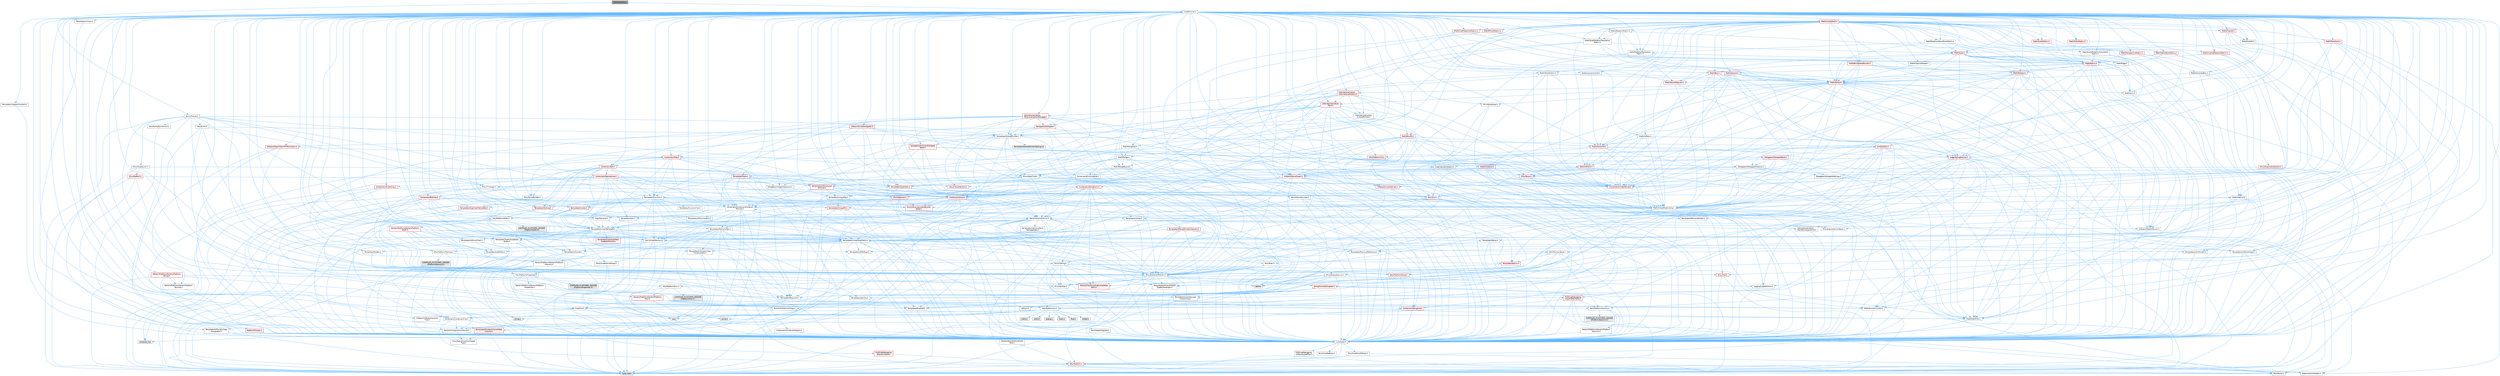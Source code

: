 digraph "FbxMeshUtils.h"
{
 // INTERACTIVE_SVG=YES
 // LATEX_PDF_SIZE
  bgcolor="transparent";
  edge [fontname=Helvetica,fontsize=10,labelfontname=Helvetica,labelfontsize=10];
  node [fontname=Helvetica,fontsize=10,shape=box,height=0.2,width=0.4];
  Node1 [id="Node000001",label="FbxMeshUtils.h",height=0.2,width=0.4,color="gray40", fillcolor="grey60", style="filled", fontcolor="black",tooltip=" "];
  Node1 -> Node2 [id="edge1_Node000001_Node000002",color="steelblue1",style="solid",tooltip=" "];
  Node2 [id="Node000002",label="Async/Future.h",height=0.2,width=0.4,color="grey40", fillcolor="white", style="filled",URL="$da/db2/Future_8h.html",tooltip=" "];
  Node2 -> Node3 [id="edge2_Node000002_Node000003",color="steelblue1",style="solid",tooltip=" "];
  Node3 [id="Node000003",label="CoreTypes.h",height=0.2,width=0.4,color="grey40", fillcolor="white", style="filled",URL="$dc/dec/CoreTypes_8h.html",tooltip=" "];
  Node3 -> Node4 [id="edge3_Node000003_Node000004",color="steelblue1",style="solid",tooltip=" "];
  Node4 [id="Node000004",label="HAL/Platform.h",height=0.2,width=0.4,color="red", fillcolor="#FFF0F0", style="filled",URL="$d9/dd0/Platform_8h.html",tooltip=" "];
  Node4 -> Node5 [id="edge4_Node000004_Node000005",color="steelblue1",style="solid",tooltip=" "];
  Node5 [id="Node000005",label="Misc/Build.h",height=0.2,width=0.4,color="grey40", fillcolor="white", style="filled",URL="$d3/dbb/Build_8h.html",tooltip=" "];
  Node4 -> Node7 [id="edge5_Node000004_Node000007",color="steelblue1",style="solid",tooltip=" "];
  Node7 [id="Node000007",label="type_traits",height=0.2,width=0.4,color="grey60", fillcolor="#E0E0E0", style="filled",tooltip=" "];
  Node4 -> Node8 [id="edge6_Node000004_Node000008",color="steelblue1",style="solid",tooltip=" "];
  Node8 [id="Node000008",label="PreprocessorHelpers.h",height=0.2,width=0.4,color="grey40", fillcolor="white", style="filled",URL="$db/ddb/PreprocessorHelpers_8h.html",tooltip=" "];
  Node3 -> Node14 [id="edge7_Node000003_Node000014",color="steelblue1",style="solid",tooltip=" "];
  Node14 [id="Node000014",label="ProfilingDebugging\l/UMemoryDefines.h",height=0.2,width=0.4,color="grey40", fillcolor="white", style="filled",URL="$d2/da2/UMemoryDefines_8h.html",tooltip=" "];
  Node3 -> Node15 [id="edge8_Node000003_Node000015",color="steelblue1",style="solid",tooltip=" "];
  Node15 [id="Node000015",label="Misc/CoreMiscDefines.h",height=0.2,width=0.4,color="grey40", fillcolor="white", style="filled",URL="$da/d38/CoreMiscDefines_8h.html",tooltip=" "];
  Node15 -> Node4 [id="edge9_Node000015_Node000004",color="steelblue1",style="solid",tooltip=" "];
  Node15 -> Node8 [id="edge10_Node000015_Node000008",color="steelblue1",style="solid",tooltip=" "];
  Node3 -> Node16 [id="edge11_Node000003_Node000016",color="steelblue1",style="solid",tooltip=" "];
  Node16 [id="Node000016",label="Misc/CoreDefines.h",height=0.2,width=0.4,color="grey40", fillcolor="white", style="filled",URL="$d3/dd2/CoreDefines_8h.html",tooltip=" "];
  Node2 -> Node17 [id="edge12_Node000002_Node000017",color="steelblue1",style="solid",tooltip=" "];
  Node17 [id="Node000017",label="Misc/AssertionMacros.h",height=0.2,width=0.4,color="grey40", fillcolor="white", style="filled",URL="$d0/dfa/AssertionMacros_8h.html",tooltip=" "];
  Node17 -> Node3 [id="edge13_Node000017_Node000003",color="steelblue1",style="solid",tooltip=" "];
  Node17 -> Node4 [id="edge14_Node000017_Node000004",color="steelblue1",style="solid",tooltip=" "];
  Node17 -> Node18 [id="edge15_Node000017_Node000018",color="steelblue1",style="solid",tooltip=" "];
  Node18 [id="Node000018",label="HAL/PlatformMisc.h",height=0.2,width=0.4,color="grey40", fillcolor="white", style="filled",URL="$d0/df5/PlatformMisc_8h.html",tooltip=" "];
  Node18 -> Node3 [id="edge16_Node000018_Node000003",color="steelblue1",style="solid",tooltip=" "];
  Node18 -> Node19 [id="edge17_Node000018_Node000019",color="steelblue1",style="solid",tooltip=" "];
  Node19 [id="Node000019",label="GenericPlatform/GenericPlatform\lMisc.h",height=0.2,width=0.4,color="red", fillcolor="#FFF0F0", style="filled",URL="$db/d9a/GenericPlatformMisc_8h.html",tooltip=" "];
  Node19 -> Node20 [id="edge18_Node000019_Node000020",color="steelblue1",style="solid",tooltip=" "];
  Node20 [id="Node000020",label="Containers/StringFwd.h",height=0.2,width=0.4,color="red", fillcolor="#FFF0F0", style="filled",URL="$df/d37/StringFwd_8h.html",tooltip=" "];
  Node20 -> Node3 [id="edge19_Node000020_Node000003",color="steelblue1",style="solid",tooltip=" "];
  Node20 -> Node23 [id="edge20_Node000020_Node000023",color="steelblue1",style="solid",tooltip=" "];
  Node23 [id="Node000023",label="Traits/IsContiguousContainer.h",height=0.2,width=0.4,color="grey40", fillcolor="white", style="filled",URL="$d5/d3c/IsContiguousContainer_8h.html",tooltip=" "];
  Node23 -> Node3 [id="edge21_Node000023_Node000003",color="steelblue1",style="solid",tooltip=" "];
  Node23 -> Node24 [id="edge22_Node000023_Node000024",color="steelblue1",style="solid",tooltip=" "];
  Node24 [id="Node000024",label="Misc/StaticAssertComplete\lType.h",height=0.2,width=0.4,color="grey40", fillcolor="white", style="filled",URL="$d5/d4e/StaticAssertCompleteType_8h.html",tooltip=" "];
  Node23 -> Node22 [id="edge23_Node000023_Node000022",color="steelblue1",style="solid",tooltip=" "];
  Node22 [id="Node000022",label="initializer_list",height=0.2,width=0.4,color="grey60", fillcolor="#E0E0E0", style="filled",tooltip=" "];
  Node19 -> Node25 [id="edge24_Node000019_Node000025",color="steelblue1",style="solid",tooltip=" "];
  Node25 [id="Node000025",label="CoreFwd.h",height=0.2,width=0.4,color="grey40", fillcolor="white", style="filled",URL="$d1/d1e/CoreFwd_8h.html",tooltip=" "];
  Node25 -> Node3 [id="edge25_Node000025_Node000003",color="steelblue1",style="solid",tooltip=" "];
  Node25 -> Node26 [id="edge26_Node000025_Node000026",color="steelblue1",style="solid",tooltip=" "];
  Node26 [id="Node000026",label="Containers/ContainersFwd.h",height=0.2,width=0.4,color="grey40", fillcolor="white", style="filled",URL="$d4/d0a/ContainersFwd_8h.html",tooltip=" "];
  Node26 -> Node4 [id="edge27_Node000026_Node000004",color="steelblue1",style="solid",tooltip=" "];
  Node26 -> Node3 [id="edge28_Node000026_Node000003",color="steelblue1",style="solid",tooltip=" "];
  Node26 -> Node23 [id="edge29_Node000026_Node000023",color="steelblue1",style="solid",tooltip=" "];
  Node25 -> Node27 [id="edge30_Node000025_Node000027",color="steelblue1",style="solid",tooltip=" "];
  Node27 [id="Node000027",label="Math/MathFwd.h",height=0.2,width=0.4,color="grey40", fillcolor="white", style="filled",URL="$d2/d10/MathFwd_8h.html",tooltip=" "];
  Node27 -> Node4 [id="edge31_Node000027_Node000004",color="steelblue1",style="solid",tooltip=" "];
  Node25 -> Node28 [id="edge32_Node000025_Node000028",color="steelblue1",style="solid",tooltip=" "];
  Node28 [id="Node000028",label="UObject/UObjectHierarchy\lFwd.h",height=0.2,width=0.4,color="grey40", fillcolor="white", style="filled",URL="$d3/d13/UObjectHierarchyFwd_8h.html",tooltip=" "];
  Node19 -> Node3 [id="edge33_Node000019_Node000003",color="steelblue1",style="solid",tooltip=" "];
  Node19 -> Node30 [id="edge34_Node000019_Node000030",color="steelblue1",style="solid",tooltip=" "];
  Node30 [id="Node000030",label="HAL/PlatformCrt.h",height=0.2,width=0.4,color="grey40", fillcolor="white", style="filled",URL="$d8/d75/PlatformCrt_8h.html",tooltip=" "];
  Node30 -> Node31 [id="edge35_Node000030_Node000031",color="steelblue1",style="solid",tooltip=" "];
  Node31 [id="Node000031",label="new",height=0.2,width=0.4,color="grey60", fillcolor="#E0E0E0", style="filled",tooltip=" "];
  Node30 -> Node32 [id="edge36_Node000030_Node000032",color="steelblue1",style="solid",tooltip=" "];
  Node32 [id="Node000032",label="wchar.h",height=0.2,width=0.4,color="grey60", fillcolor="#E0E0E0", style="filled",tooltip=" "];
  Node30 -> Node33 [id="edge37_Node000030_Node000033",color="steelblue1",style="solid",tooltip=" "];
  Node33 [id="Node000033",label="stddef.h",height=0.2,width=0.4,color="grey60", fillcolor="#E0E0E0", style="filled",tooltip=" "];
  Node30 -> Node34 [id="edge38_Node000030_Node000034",color="steelblue1",style="solid",tooltip=" "];
  Node34 [id="Node000034",label="stdlib.h",height=0.2,width=0.4,color="grey60", fillcolor="#E0E0E0", style="filled",tooltip=" "];
  Node30 -> Node35 [id="edge39_Node000030_Node000035",color="steelblue1",style="solid",tooltip=" "];
  Node35 [id="Node000035",label="stdio.h",height=0.2,width=0.4,color="grey60", fillcolor="#E0E0E0", style="filled",tooltip=" "];
  Node30 -> Node36 [id="edge40_Node000030_Node000036",color="steelblue1",style="solid",tooltip=" "];
  Node36 [id="Node000036",label="stdarg.h",height=0.2,width=0.4,color="grey60", fillcolor="#E0E0E0", style="filled",tooltip=" "];
  Node30 -> Node37 [id="edge41_Node000030_Node000037",color="steelblue1",style="solid",tooltip=" "];
  Node37 [id="Node000037",label="math.h",height=0.2,width=0.4,color="grey60", fillcolor="#E0E0E0", style="filled",tooltip=" "];
  Node30 -> Node38 [id="edge42_Node000030_Node000038",color="steelblue1",style="solid",tooltip=" "];
  Node38 [id="Node000038",label="float.h",height=0.2,width=0.4,color="grey60", fillcolor="#E0E0E0", style="filled",tooltip=" "];
  Node30 -> Node39 [id="edge43_Node000030_Node000039",color="steelblue1",style="solid",tooltip=" "];
  Node39 [id="Node000039",label="string.h",height=0.2,width=0.4,color="grey60", fillcolor="#E0E0E0", style="filled",tooltip=" "];
  Node19 -> Node40 [id="edge44_Node000019_Node000040",color="steelblue1",style="solid",tooltip=" "];
  Node40 [id="Node000040",label="Math/NumericLimits.h",height=0.2,width=0.4,color="grey40", fillcolor="white", style="filled",URL="$df/d1b/NumericLimits_8h.html",tooltip=" "];
  Node40 -> Node3 [id="edge45_Node000040_Node000003",color="steelblue1",style="solid",tooltip=" "];
  Node19 -> Node41 [id="edge46_Node000019_Node000041",color="steelblue1",style="solid",tooltip=" "];
  Node41 [id="Node000041",label="Misc/CompressionFlags.h",height=0.2,width=0.4,color="grey40", fillcolor="white", style="filled",URL="$d9/d76/CompressionFlags_8h.html",tooltip=" "];
  Node18 -> Node45 [id="edge47_Node000018_Node000045",color="steelblue1",style="solid",tooltip=" "];
  Node45 [id="Node000045",label="COMPILED_PLATFORM_HEADER\l(PlatformMisc.h)",height=0.2,width=0.4,color="grey60", fillcolor="#E0E0E0", style="filled",tooltip=" "];
  Node18 -> Node46 [id="edge48_Node000018_Node000046",color="steelblue1",style="solid",tooltip=" "];
  Node46 [id="Node000046",label="ProfilingDebugging\l/CpuProfilerTrace.h",height=0.2,width=0.4,color="red", fillcolor="#FFF0F0", style="filled",URL="$da/dcb/CpuProfilerTrace_8h.html",tooltip=" "];
  Node46 -> Node3 [id="edge49_Node000046_Node000003",color="steelblue1",style="solid",tooltip=" "];
  Node46 -> Node26 [id="edge50_Node000046_Node000026",color="steelblue1",style="solid",tooltip=" "];
  Node46 -> Node47 [id="edge51_Node000046_Node000047",color="steelblue1",style="solid",tooltip=" "];
  Node47 [id="Node000047",label="HAL/PlatformAtomics.h",height=0.2,width=0.4,color="grey40", fillcolor="white", style="filled",URL="$d3/d36/PlatformAtomics_8h.html",tooltip=" "];
  Node47 -> Node3 [id="edge52_Node000047_Node000003",color="steelblue1",style="solid",tooltip=" "];
  Node47 -> Node48 [id="edge53_Node000047_Node000048",color="steelblue1",style="solid",tooltip=" "];
  Node48 [id="Node000048",label="GenericPlatform/GenericPlatform\lAtomics.h",height=0.2,width=0.4,color="grey40", fillcolor="white", style="filled",URL="$da/d72/GenericPlatformAtomics_8h.html",tooltip=" "];
  Node48 -> Node3 [id="edge54_Node000048_Node000003",color="steelblue1",style="solid",tooltip=" "];
  Node47 -> Node49 [id="edge55_Node000047_Node000049",color="steelblue1",style="solid",tooltip=" "];
  Node49 [id="Node000049",label="COMPILED_PLATFORM_HEADER\l(PlatformAtomics.h)",height=0.2,width=0.4,color="grey60", fillcolor="#E0E0E0", style="filled",tooltip=" "];
  Node46 -> Node8 [id="edge56_Node000046_Node000008",color="steelblue1",style="solid",tooltip=" "];
  Node46 -> Node5 [id="edge57_Node000046_Node000005",color="steelblue1",style="solid",tooltip=" "];
  Node17 -> Node8 [id="edge58_Node000017_Node000008",color="steelblue1",style="solid",tooltip=" "];
  Node17 -> Node54 [id="edge59_Node000017_Node000054",color="steelblue1",style="solid",tooltip=" "];
  Node54 [id="Node000054",label="Templates/EnableIf.h",height=0.2,width=0.4,color="grey40", fillcolor="white", style="filled",URL="$d7/d60/EnableIf_8h.html",tooltip=" "];
  Node54 -> Node3 [id="edge60_Node000054_Node000003",color="steelblue1",style="solid",tooltip=" "];
  Node17 -> Node55 [id="edge61_Node000017_Node000055",color="steelblue1",style="solid",tooltip=" "];
  Node55 [id="Node000055",label="Templates/IsArrayOrRefOf\lTypeByPredicate.h",height=0.2,width=0.4,color="grey40", fillcolor="white", style="filled",URL="$d6/da1/IsArrayOrRefOfTypeByPredicate_8h.html",tooltip=" "];
  Node55 -> Node3 [id="edge62_Node000055_Node000003",color="steelblue1",style="solid",tooltip=" "];
  Node17 -> Node56 [id="edge63_Node000017_Node000056",color="steelblue1",style="solid",tooltip=" "];
  Node56 [id="Node000056",label="Templates/IsValidVariadic\lFunctionArg.h",height=0.2,width=0.4,color="grey40", fillcolor="white", style="filled",URL="$d0/dc8/IsValidVariadicFunctionArg_8h.html",tooltip=" "];
  Node56 -> Node3 [id="edge64_Node000056_Node000003",color="steelblue1",style="solid",tooltip=" "];
  Node56 -> Node57 [id="edge65_Node000056_Node000057",color="steelblue1",style="solid",tooltip=" "];
  Node57 [id="Node000057",label="IsEnum.h",height=0.2,width=0.4,color="grey40", fillcolor="white", style="filled",URL="$d4/de5/IsEnum_8h.html",tooltip=" "];
  Node56 -> Node7 [id="edge66_Node000056_Node000007",color="steelblue1",style="solid",tooltip=" "];
  Node17 -> Node58 [id="edge67_Node000017_Node000058",color="steelblue1",style="solid",tooltip=" "];
  Node58 [id="Node000058",label="Traits/IsCharEncodingCompatible\lWith.h",height=0.2,width=0.4,color="red", fillcolor="#FFF0F0", style="filled",URL="$df/dd1/IsCharEncodingCompatibleWith_8h.html",tooltip=" "];
  Node58 -> Node7 [id="edge68_Node000058_Node000007",color="steelblue1",style="solid",tooltip=" "];
  Node17 -> Node60 [id="edge69_Node000017_Node000060",color="steelblue1",style="solid",tooltip=" "];
  Node60 [id="Node000060",label="Misc/VarArgs.h",height=0.2,width=0.4,color="grey40", fillcolor="white", style="filled",URL="$d5/d6f/VarArgs_8h.html",tooltip=" "];
  Node60 -> Node3 [id="edge70_Node000060_Node000003",color="steelblue1",style="solid",tooltip=" "];
  Node17 -> Node61 [id="edge71_Node000017_Node000061",color="steelblue1",style="solid",tooltip=" "];
  Node61 [id="Node000061",label="String/FormatStringSan.h",height=0.2,width=0.4,color="red", fillcolor="#FFF0F0", style="filled",URL="$d3/d8b/FormatStringSan_8h.html",tooltip=" "];
  Node61 -> Node7 [id="edge72_Node000061_Node000007",color="steelblue1",style="solid",tooltip=" "];
  Node61 -> Node3 [id="edge73_Node000061_Node000003",color="steelblue1",style="solid",tooltip=" "];
  Node61 -> Node62 [id="edge74_Node000061_Node000062",color="steelblue1",style="solid",tooltip=" "];
  Node62 [id="Node000062",label="Templates/Requires.h",height=0.2,width=0.4,color="grey40", fillcolor="white", style="filled",URL="$dc/d96/Requires_8h.html",tooltip=" "];
  Node62 -> Node54 [id="edge75_Node000062_Node000054",color="steelblue1",style="solid",tooltip=" "];
  Node62 -> Node7 [id="edge76_Node000062_Node000007",color="steelblue1",style="solid",tooltip=" "];
  Node61 -> Node63 [id="edge77_Node000061_Node000063",color="steelblue1",style="solid",tooltip=" "];
  Node63 [id="Node000063",label="Templates/Identity.h",height=0.2,width=0.4,color="grey40", fillcolor="white", style="filled",URL="$d0/dd5/Identity_8h.html",tooltip=" "];
  Node61 -> Node56 [id="edge78_Node000061_Node000056",color="steelblue1",style="solid",tooltip=" "];
  Node61 -> Node26 [id="edge79_Node000061_Node000026",color="steelblue1",style="solid",tooltip=" "];
  Node17 -> Node67 [id="edge80_Node000017_Node000067",color="steelblue1",style="solid",tooltip=" "];
  Node67 [id="Node000067",label="atomic",height=0.2,width=0.4,color="grey60", fillcolor="#E0E0E0", style="filled",tooltip=" "];
  Node2 -> Node68 [id="edge81_Node000002_Node000068",color="steelblue1",style="solid",tooltip=" "];
  Node68 [id="Node000068",label="Templates/UnrealTemplate.h",height=0.2,width=0.4,color="grey40", fillcolor="white", style="filled",URL="$d4/d24/UnrealTemplate_8h.html",tooltip=" "];
  Node68 -> Node3 [id="edge82_Node000068_Node000003",color="steelblue1",style="solid",tooltip=" "];
  Node68 -> Node69 [id="edge83_Node000068_Node000069",color="steelblue1",style="solid",tooltip=" "];
  Node69 [id="Node000069",label="Templates/IsPointer.h",height=0.2,width=0.4,color="grey40", fillcolor="white", style="filled",URL="$d7/d05/IsPointer_8h.html",tooltip=" "];
  Node69 -> Node3 [id="edge84_Node000069_Node000003",color="steelblue1",style="solid",tooltip=" "];
  Node68 -> Node70 [id="edge85_Node000068_Node000070",color="steelblue1",style="solid",tooltip=" "];
  Node70 [id="Node000070",label="HAL/UnrealMemory.h",height=0.2,width=0.4,color="grey40", fillcolor="white", style="filled",URL="$d9/d96/UnrealMemory_8h.html",tooltip=" "];
  Node70 -> Node3 [id="edge86_Node000070_Node000003",color="steelblue1",style="solid",tooltip=" "];
  Node70 -> Node71 [id="edge87_Node000070_Node000071",color="steelblue1",style="solid",tooltip=" "];
  Node71 [id="Node000071",label="GenericPlatform/GenericPlatform\lMemory.h",height=0.2,width=0.4,color="grey40", fillcolor="white", style="filled",URL="$dd/d22/GenericPlatformMemory_8h.html",tooltip=" "];
  Node71 -> Node25 [id="edge88_Node000071_Node000025",color="steelblue1",style="solid",tooltip=" "];
  Node71 -> Node3 [id="edge89_Node000071_Node000003",color="steelblue1",style="solid",tooltip=" "];
  Node71 -> Node72 [id="edge90_Node000071_Node000072",color="steelblue1",style="solid",tooltip=" "];
  Node72 [id="Node000072",label="HAL/PlatformString.h",height=0.2,width=0.4,color="red", fillcolor="#FFF0F0", style="filled",URL="$db/db5/PlatformString_8h.html",tooltip=" "];
  Node72 -> Node3 [id="edge91_Node000072_Node000003",color="steelblue1",style="solid",tooltip=" "];
  Node71 -> Node39 [id="edge92_Node000071_Node000039",color="steelblue1",style="solid",tooltip=" "];
  Node71 -> Node32 [id="edge93_Node000071_Node000032",color="steelblue1",style="solid",tooltip=" "];
  Node70 -> Node74 [id="edge94_Node000070_Node000074",color="steelblue1",style="solid",tooltip=" "];
  Node74 [id="Node000074",label="HAL/MemoryBase.h",height=0.2,width=0.4,color="grey40", fillcolor="white", style="filled",URL="$d6/d9f/MemoryBase_8h.html",tooltip=" "];
  Node74 -> Node3 [id="edge95_Node000074_Node000003",color="steelblue1",style="solid",tooltip=" "];
  Node74 -> Node47 [id="edge96_Node000074_Node000047",color="steelblue1",style="solid",tooltip=" "];
  Node74 -> Node30 [id="edge97_Node000074_Node000030",color="steelblue1",style="solid",tooltip=" "];
  Node74 -> Node75 [id="edge98_Node000074_Node000075",color="steelblue1",style="solid",tooltip=" "];
  Node75 [id="Node000075",label="Misc/Exec.h",height=0.2,width=0.4,color="grey40", fillcolor="white", style="filled",URL="$de/ddb/Exec_8h.html",tooltip=" "];
  Node75 -> Node3 [id="edge99_Node000075_Node000003",color="steelblue1",style="solid",tooltip=" "];
  Node75 -> Node17 [id="edge100_Node000075_Node000017",color="steelblue1",style="solid",tooltip=" "];
  Node74 -> Node76 [id="edge101_Node000074_Node000076",color="steelblue1",style="solid",tooltip=" "];
  Node76 [id="Node000076",label="Misc/OutputDevice.h",height=0.2,width=0.4,color="grey40", fillcolor="white", style="filled",URL="$d7/d32/OutputDevice_8h.html",tooltip=" "];
  Node76 -> Node25 [id="edge102_Node000076_Node000025",color="steelblue1",style="solid",tooltip=" "];
  Node76 -> Node3 [id="edge103_Node000076_Node000003",color="steelblue1",style="solid",tooltip=" "];
  Node76 -> Node77 [id="edge104_Node000076_Node000077",color="steelblue1",style="solid",tooltip=" "];
  Node77 [id="Node000077",label="Logging/LogVerbosity.h",height=0.2,width=0.4,color="grey40", fillcolor="white", style="filled",URL="$d2/d8f/LogVerbosity_8h.html",tooltip=" "];
  Node77 -> Node3 [id="edge105_Node000077_Node000003",color="steelblue1",style="solid",tooltip=" "];
  Node76 -> Node60 [id="edge106_Node000076_Node000060",color="steelblue1",style="solid",tooltip=" "];
  Node76 -> Node55 [id="edge107_Node000076_Node000055",color="steelblue1",style="solid",tooltip=" "];
  Node76 -> Node56 [id="edge108_Node000076_Node000056",color="steelblue1",style="solid",tooltip=" "];
  Node76 -> Node58 [id="edge109_Node000076_Node000058",color="steelblue1",style="solid",tooltip=" "];
  Node74 -> Node78 [id="edge110_Node000074_Node000078",color="steelblue1",style="solid",tooltip=" "];
  Node78 [id="Node000078",label="Templates/Atomic.h",height=0.2,width=0.4,color="red", fillcolor="#FFF0F0", style="filled",URL="$d3/d91/Atomic_8h.html",tooltip=" "];
  Node78 -> Node67 [id="edge111_Node000078_Node000067",color="steelblue1",style="solid",tooltip=" "];
  Node70 -> Node87 [id="edge112_Node000070_Node000087",color="steelblue1",style="solid",tooltip=" "];
  Node87 [id="Node000087",label="HAL/PlatformMemory.h",height=0.2,width=0.4,color="grey40", fillcolor="white", style="filled",URL="$de/d68/PlatformMemory_8h.html",tooltip=" "];
  Node87 -> Node3 [id="edge113_Node000087_Node000003",color="steelblue1",style="solid",tooltip=" "];
  Node87 -> Node71 [id="edge114_Node000087_Node000071",color="steelblue1",style="solid",tooltip=" "];
  Node87 -> Node88 [id="edge115_Node000087_Node000088",color="steelblue1",style="solid",tooltip=" "];
  Node88 [id="Node000088",label="COMPILED_PLATFORM_HEADER\l(PlatformMemory.h)",height=0.2,width=0.4,color="grey60", fillcolor="#E0E0E0", style="filled",tooltip=" "];
  Node70 -> Node89 [id="edge116_Node000070_Node000089",color="steelblue1",style="solid",tooltip=" "];
  Node89 [id="Node000089",label="ProfilingDebugging\l/MemoryTrace.h",height=0.2,width=0.4,color="red", fillcolor="#FFF0F0", style="filled",URL="$da/dd7/MemoryTrace_8h.html",tooltip=" "];
  Node89 -> Node4 [id="edge117_Node000089_Node000004",color="steelblue1",style="solid",tooltip=" "];
  Node70 -> Node69 [id="edge118_Node000070_Node000069",color="steelblue1",style="solid",tooltip=" "];
  Node68 -> Node90 [id="edge119_Node000068_Node000090",color="steelblue1",style="solid",tooltip=" "];
  Node90 [id="Node000090",label="Templates/CopyQualifiers\lAndRefsFromTo.h",height=0.2,width=0.4,color="red", fillcolor="#FFF0F0", style="filled",URL="$d3/db3/CopyQualifiersAndRefsFromTo_8h.html",tooltip=" "];
  Node68 -> Node92 [id="edge120_Node000068_Node000092",color="steelblue1",style="solid",tooltip=" "];
  Node92 [id="Node000092",label="Templates/UnrealTypeTraits.h",height=0.2,width=0.4,color="grey40", fillcolor="white", style="filled",URL="$d2/d2d/UnrealTypeTraits_8h.html",tooltip=" "];
  Node92 -> Node3 [id="edge121_Node000092_Node000003",color="steelblue1",style="solid",tooltip=" "];
  Node92 -> Node69 [id="edge122_Node000092_Node000069",color="steelblue1",style="solid",tooltip=" "];
  Node92 -> Node17 [id="edge123_Node000092_Node000017",color="steelblue1",style="solid",tooltip=" "];
  Node92 -> Node83 [id="edge124_Node000092_Node000083",color="steelblue1",style="solid",tooltip=" "];
  Node83 [id="Node000083",label="Templates/AndOrNot.h",height=0.2,width=0.4,color="grey40", fillcolor="white", style="filled",URL="$db/d0a/AndOrNot_8h.html",tooltip=" "];
  Node83 -> Node3 [id="edge125_Node000083_Node000003",color="steelblue1",style="solid",tooltip=" "];
  Node92 -> Node54 [id="edge126_Node000092_Node000054",color="steelblue1",style="solid",tooltip=" "];
  Node92 -> Node93 [id="edge127_Node000092_Node000093",color="steelblue1",style="solid",tooltip=" "];
  Node93 [id="Node000093",label="Templates/IsArithmetic.h",height=0.2,width=0.4,color="grey40", fillcolor="white", style="filled",URL="$d2/d5d/IsArithmetic_8h.html",tooltip=" "];
  Node93 -> Node3 [id="edge128_Node000093_Node000003",color="steelblue1",style="solid",tooltip=" "];
  Node92 -> Node57 [id="edge129_Node000092_Node000057",color="steelblue1",style="solid",tooltip=" "];
  Node92 -> Node94 [id="edge130_Node000092_Node000094",color="steelblue1",style="solid",tooltip=" "];
  Node94 [id="Node000094",label="Templates/Models.h",height=0.2,width=0.4,color="grey40", fillcolor="white", style="filled",URL="$d3/d0c/Models_8h.html",tooltip=" "];
  Node94 -> Node63 [id="edge131_Node000094_Node000063",color="steelblue1",style="solid",tooltip=" "];
  Node92 -> Node95 [id="edge132_Node000092_Node000095",color="steelblue1",style="solid",tooltip=" "];
  Node95 [id="Node000095",label="Templates/IsPODType.h",height=0.2,width=0.4,color="grey40", fillcolor="white", style="filled",URL="$d7/db1/IsPODType_8h.html",tooltip=" "];
  Node95 -> Node3 [id="edge133_Node000095_Node000003",color="steelblue1",style="solid",tooltip=" "];
  Node92 -> Node96 [id="edge134_Node000092_Node000096",color="steelblue1",style="solid",tooltip=" "];
  Node96 [id="Node000096",label="Templates/IsUECoreType.h",height=0.2,width=0.4,color="grey40", fillcolor="white", style="filled",URL="$d1/db8/IsUECoreType_8h.html",tooltip=" "];
  Node96 -> Node3 [id="edge135_Node000096_Node000003",color="steelblue1",style="solid",tooltip=" "];
  Node96 -> Node7 [id="edge136_Node000096_Node000007",color="steelblue1",style="solid",tooltip=" "];
  Node92 -> Node84 [id="edge137_Node000092_Node000084",color="steelblue1",style="solid",tooltip=" "];
  Node84 [id="Node000084",label="Templates/IsTriviallyCopy\lConstructible.h",height=0.2,width=0.4,color="grey40", fillcolor="white", style="filled",URL="$d3/d78/IsTriviallyCopyConstructible_8h.html",tooltip=" "];
  Node84 -> Node3 [id="edge138_Node000084_Node000003",color="steelblue1",style="solid",tooltip=" "];
  Node84 -> Node7 [id="edge139_Node000084_Node000007",color="steelblue1",style="solid",tooltip=" "];
  Node68 -> Node97 [id="edge140_Node000068_Node000097",color="steelblue1",style="solid",tooltip=" "];
  Node97 [id="Node000097",label="Templates/RemoveReference.h",height=0.2,width=0.4,color="grey40", fillcolor="white", style="filled",URL="$da/dbe/RemoveReference_8h.html",tooltip=" "];
  Node97 -> Node3 [id="edge141_Node000097_Node000003",color="steelblue1",style="solid",tooltip=" "];
  Node68 -> Node62 [id="edge142_Node000068_Node000062",color="steelblue1",style="solid",tooltip=" "];
  Node68 -> Node98 [id="edge143_Node000068_Node000098",color="steelblue1",style="solid",tooltip=" "];
  Node98 [id="Node000098",label="Templates/TypeCompatible\lBytes.h",height=0.2,width=0.4,color="grey40", fillcolor="white", style="filled",URL="$df/d0a/TypeCompatibleBytes_8h.html",tooltip=" "];
  Node98 -> Node3 [id="edge144_Node000098_Node000003",color="steelblue1",style="solid",tooltip=" "];
  Node98 -> Node39 [id="edge145_Node000098_Node000039",color="steelblue1",style="solid",tooltip=" "];
  Node98 -> Node31 [id="edge146_Node000098_Node000031",color="steelblue1",style="solid",tooltip=" "];
  Node98 -> Node7 [id="edge147_Node000098_Node000007",color="steelblue1",style="solid",tooltip=" "];
  Node68 -> Node63 [id="edge148_Node000068_Node000063",color="steelblue1",style="solid",tooltip=" "];
  Node68 -> Node23 [id="edge149_Node000068_Node000023",color="steelblue1",style="solid",tooltip=" "];
  Node68 -> Node99 [id="edge150_Node000068_Node000099",color="steelblue1",style="solid",tooltip=" "];
  Node99 [id="Node000099",label="Traits/UseBitwiseSwap.h",height=0.2,width=0.4,color="grey40", fillcolor="white", style="filled",URL="$db/df3/UseBitwiseSwap_8h.html",tooltip=" "];
  Node99 -> Node3 [id="edge151_Node000099_Node000003",color="steelblue1",style="solid",tooltip=" "];
  Node99 -> Node7 [id="edge152_Node000099_Node000007",color="steelblue1",style="solid",tooltip=" "];
  Node68 -> Node7 [id="edge153_Node000068_Node000007",color="steelblue1",style="solid",tooltip=" "];
  Node2 -> Node100 [id="edge154_Node000002_Node000100",color="steelblue1",style="solid",tooltip=" "];
  Node100 [id="Node000100",label="Templates/Function.h",height=0.2,width=0.4,color="grey40", fillcolor="white", style="filled",URL="$df/df5/Function_8h.html",tooltip=" "];
  Node100 -> Node3 [id="edge155_Node000100_Node000003",color="steelblue1",style="solid",tooltip=" "];
  Node100 -> Node17 [id="edge156_Node000100_Node000017",color="steelblue1",style="solid",tooltip=" "];
  Node100 -> Node101 [id="edge157_Node000100_Node000101",color="steelblue1",style="solid",tooltip=" "];
  Node101 [id="Node000101",label="Misc/IntrusiveUnsetOptional\lState.h",height=0.2,width=0.4,color="red", fillcolor="#FFF0F0", style="filled",URL="$d2/d0a/IntrusiveUnsetOptionalState_8h.html",tooltip=" "];
  Node100 -> Node70 [id="edge158_Node000100_Node000070",color="steelblue1",style="solid",tooltip=" "];
  Node100 -> Node103 [id="edge159_Node000100_Node000103",color="steelblue1",style="solid",tooltip=" "];
  Node103 [id="Node000103",label="Templates/FunctionFwd.h",height=0.2,width=0.4,color="grey40", fillcolor="white", style="filled",URL="$d6/d54/FunctionFwd_8h.html",tooltip=" "];
  Node100 -> Node92 [id="edge160_Node000100_Node000092",color="steelblue1",style="solid",tooltip=" "];
  Node100 -> Node104 [id="edge161_Node000100_Node000104",color="steelblue1",style="solid",tooltip=" "];
  Node104 [id="Node000104",label="Templates/Invoke.h",height=0.2,width=0.4,color="red", fillcolor="#FFF0F0", style="filled",URL="$d7/deb/Invoke_8h.html",tooltip=" "];
  Node104 -> Node3 [id="edge162_Node000104_Node000003",color="steelblue1",style="solid",tooltip=" "];
  Node104 -> Node68 [id="edge163_Node000104_Node000068",color="steelblue1",style="solid",tooltip=" "];
  Node104 -> Node7 [id="edge164_Node000104_Node000007",color="steelblue1",style="solid",tooltip=" "];
  Node100 -> Node68 [id="edge165_Node000100_Node000068",color="steelblue1",style="solid",tooltip=" "];
  Node100 -> Node62 [id="edge166_Node000100_Node000062",color="steelblue1",style="solid",tooltip=" "];
  Node100 -> Node106 [id="edge167_Node000100_Node000106",color="steelblue1",style="solid",tooltip=" "];
  Node106 [id="Node000106",label="Math/UnrealMathUtility.h",height=0.2,width=0.4,color="grey40", fillcolor="white", style="filled",URL="$db/db8/UnrealMathUtility_8h.html",tooltip=" "];
  Node106 -> Node3 [id="edge168_Node000106_Node000003",color="steelblue1",style="solid",tooltip=" "];
  Node106 -> Node17 [id="edge169_Node000106_Node000017",color="steelblue1",style="solid",tooltip=" "];
  Node106 -> Node107 [id="edge170_Node000106_Node000107",color="steelblue1",style="solid",tooltip=" "];
  Node107 [id="Node000107",label="HAL/PlatformMath.h",height=0.2,width=0.4,color="grey40", fillcolor="white", style="filled",URL="$dc/d53/PlatformMath_8h.html",tooltip=" "];
  Node107 -> Node3 [id="edge171_Node000107_Node000003",color="steelblue1",style="solid",tooltip=" "];
  Node107 -> Node108 [id="edge172_Node000107_Node000108",color="steelblue1",style="solid",tooltip=" "];
  Node108 [id="Node000108",label="GenericPlatform/GenericPlatform\lMath.h",height=0.2,width=0.4,color="red", fillcolor="#FFF0F0", style="filled",URL="$d5/d79/GenericPlatformMath_8h.html",tooltip=" "];
  Node108 -> Node3 [id="edge173_Node000108_Node000003",color="steelblue1",style="solid",tooltip=" "];
  Node108 -> Node26 [id="edge174_Node000108_Node000026",color="steelblue1",style="solid",tooltip=" "];
  Node108 -> Node30 [id="edge175_Node000108_Node000030",color="steelblue1",style="solid",tooltip=" "];
  Node108 -> Node83 [id="edge176_Node000108_Node000083",color="steelblue1",style="solid",tooltip=" "];
  Node108 -> Node109 [id="edge177_Node000108_Node000109",color="steelblue1",style="solid",tooltip=" "];
  Node109 [id="Node000109",label="Templates/Decay.h",height=0.2,width=0.4,color="grey40", fillcolor="white", style="filled",URL="$dd/d0f/Decay_8h.html",tooltip=" "];
  Node109 -> Node3 [id="edge178_Node000109_Node000003",color="steelblue1",style="solid",tooltip=" "];
  Node109 -> Node97 [id="edge179_Node000109_Node000097",color="steelblue1",style="solid",tooltip=" "];
  Node109 -> Node7 [id="edge180_Node000109_Node000007",color="steelblue1",style="solid",tooltip=" "];
  Node108 -> Node92 [id="edge181_Node000108_Node000092",color="steelblue1",style="solid",tooltip=" "];
  Node108 -> Node62 [id="edge182_Node000108_Node000062",color="steelblue1",style="solid",tooltip=" "];
  Node108 -> Node98 [id="edge183_Node000108_Node000098",color="steelblue1",style="solid",tooltip=" "];
  Node108 -> Node7 [id="edge184_Node000108_Node000007",color="steelblue1",style="solid",tooltip=" "];
  Node107 -> Node114 [id="edge185_Node000107_Node000114",color="steelblue1",style="solid",tooltip=" "];
  Node114 [id="Node000114",label="COMPILED_PLATFORM_HEADER\l(PlatformMath.h)",height=0.2,width=0.4,color="grey60", fillcolor="#E0E0E0", style="filled",tooltip=" "];
  Node106 -> Node27 [id="edge186_Node000106_Node000027",color="steelblue1",style="solid",tooltip=" "];
  Node106 -> Node63 [id="edge187_Node000106_Node000063",color="steelblue1",style="solid",tooltip=" "];
  Node106 -> Node62 [id="edge188_Node000106_Node000062",color="steelblue1",style="solid",tooltip=" "];
  Node100 -> Node31 [id="edge189_Node000100_Node000031",color="steelblue1",style="solid",tooltip=" "];
  Node100 -> Node7 [id="edge190_Node000100_Node000007",color="steelblue1",style="solid",tooltip=" "];
  Node2 -> Node115 [id="edge191_Node000002_Node000115",color="steelblue1",style="solid",tooltip=" "];
  Node115 [id="Node000115",label="Misc/Timespan.h",height=0.2,width=0.4,color="grey40", fillcolor="white", style="filled",URL="$da/dd9/Timespan_8h.html",tooltip=" "];
  Node115 -> Node3 [id="edge192_Node000115_Node000003",color="steelblue1",style="solid",tooltip=" "];
  Node115 -> Node116 [id="edge193_Node000115_Node000116",color="steelblue1",style="solid",tooltip=" "];
  Node116 [id="Node000116",label="Math/Interval.h",height=0.2,width=0.4,color="grey40", fillcolor="white", style="filled",URL="$d1/d55/Interval_8h.html",tooltip=" "];
  Node116 -> Node3 [id="edge194_Node000116_Node000003",color="steelblue1",style="solid",tooltip=" "];
  Node116 -> Node93 [id="edge195_Node000116_Node000093",color="steelblue1",style="solid",tooltip=" "];
  Node116 -> Node92 [id="edge196_Node000116_Node000092",color="steelblue1",style="solid",tooltip=" "];
  Node116 -> Node40 [id="edge197_Node000116_Node000040",color="steelblue1",style="solid",tooltip=" "];
  Node116 -> Node106 [id="edge198_Node000116_Node000106",color="steelblue1",style="solid",tooltip=" "];
  Node115 -> Node106 [id="edge199_Node000115_Node000106",color="steelblue1",style="solid",tooltip=" "];
  Node115 -> Node17 [id="edge200_Node000115_Node000017",color="steelblue1",style="solid",tooltip=" "];
  Node2 -> Node117 [id="edge201_Node000002_Node000117",color="steelblue1",style="solid",tooltip=" "];
  Node117 [id="Node000117",label="Templates/SharedPointer.h",height=0.2,width=0.4,color="grey40", fillcolor="white", style="filled",URL="$d2/d17/SharedPointer_8h.html",tooltip=" "];
  Node117 -> Node3 [id="edge202_Node000117_Node000003",color="steelblue1",style="solid",tooltip=" "];
  Node117 -> Node101 [id="edge203_Node000117_Node000101",color="steelblue1",style="solid",tooltip=" "];
  Node117 -> Node118 [id="edge204_Node000117_Node000118",color="steelblue1",style="solid",tooltip=" "];
  Node118 [id="Node000118",label="Templates/PointerIsConvertible\lFromTo.h",height=0.2,width=0.4,color="red", fillcolor="#FFF0F0", style="filled",URL="$d6/d65/PointerIsConvertibleFromTo_8h.html",tooltip=" "];
  Node118 -> Node3 [id="edge205_Node000118_Node000003",color="steelblue1",style="solid",tooltip=" "];
  Node118 -> Node24 [id="edge206_Node000118_Node000024",color="steelblue1",style="solid",tooltip=" "];
  Node118 -> Node7 [id="edge207_Node000118_Node000007",color="steelblue1",style="solid",tooltip=" "];
  Node117 -> Node17 [id="edge208_Node000117_Node000017",color="steelblue1",style="solid",tooltip=" "];
  Node117 -> Node70 [id="edge209_Node000117_Node000070",color="steelblue1",style="solid",tooltip=" "];
  Node117 -> Node120 [id="edge210_Node000117_Node000120",color="steelblue1",style="solid",tooltip=" "];
  Node120 [id="Node000120",label="Containers/Array.h",height=0.2,width=0.4,color="red", fillcolor="#FFF0F0", style="filled",URL="$df/dd0/Array_8h.html",tooltip=" "];
  Node120 -> Node3 [id="edge211_Node000120_Node000003",color="steelblue1",style="solid",tooltip=" "];
  Node120 -> Node17 [id="edge212_Node000120_Node000017",color="steelblue1",style="solid",tooltip=" "];
  Node120 -> Node101 [id="edge213_Node000120_Node000101",color="steelblue1",style="solid",tooltip=" "];
  Node120 -> Node70 [id="edge214_Node000120_Node000070",color="steelblue1",style="solid",tooltip=" "];
  Node120 -> Node92 [id="edge215_Node000120_Node000092",color="steelblue1",style="solid",tooltip=" "];
  Node120 -> Node68 [id="edge216_Node000120_Node000068",color="steelblue1",style="solid",tooltip=" "];
  Node120 -> Node124 [id="edge217_Node000120_Node000124",color="steelblue1",style="solid",tooltip=" "];
  Node124 [id="Node000124",label="Containers/ContainerAllocation\lPolicies.h",height=0.2,width=0.4,color="grey40", fillcolor="white", style="filled",URL="$d7/dff/ContainerAllocationPolicies_8h.html",tooltip=" "];
  Node124 -> Node3 [id="edge218_Node000124_Node000003",color="steelblue1",style="solid",tooltip=" "];
  Node124 -> Node125 [id="edge219_Node000124_Node000125",color="steelblue1",style="solid",tooltip=" "];
  Node125 [id="Node000125",label="Containers/ContainerHelpers.h",height=0.2,width=0.4,color="grey40", fillcolor="white", style="filled",URL="$d7/d33/ContainerHelpers_8h.html",tooltip=" "];
  Node125 -> Node3 [id="edge220_Node000125_Node000003",color="steelblue1",style="solid",tooltip=" "];
  Node124 -> Node124 [id="edge221_Node000124_Node000124",color="steelblue1",style="solid",tooltip=" "];
  Node124 -> Node107 [id="edge222_Node000124_Node000107",color="steelblue1",style="solid",tooltip=" "];
  Node124 -> Node70 [id="edge223_Node000124_Node000070",color="steelblue1",style="solid",tooltip=" "];
  Node124 -> Node40 [id="edge224_Node000124_Node000040",color="steelblue1",style="solid",tooltip=" "];
  Node124 -> Node17 [id="edge225_Node000124_Node000017",color="steelblue1",style="solid",tooltip=" "];
  Node124 -> Node126 [id="edge226_Node000124_Node000126",color="steelblue1",style="solid",tooltip=" "];
  Node126 [id="Node000126",label="Templates/IsPolymorphic.h",height=0.2,width=0.4,color="grey40", fillcolor="white", style="filled",URL="$dc/d20/IsPolymorphic_8h.html",tooltip=" "];
  Node124 -> Node127 [id="edge227_Node000124_Node000127",color="steelblue1",style="solid",tooltip=" "];
  Node127 [id="Node000127",label="Templates/MemoryOps.h",height=0.2,width=0.4,color="grey40", fillcolor="white", style="filled",URL="$db/dea/MemoryOps_8h.html",tooltip=" "];
  Node127 -> Node3 [id="edge228_Node000127_Node000003",color="steelblue1",style="solid",tooltip=" "];
  Node127 -> Node70 [id="edge229_Node000127_Node000070",color="steelblue1",style="solid",tooltip=" "];
  Node127 -> Node85 [id="edge230_Node000127_Node000085",color="steelblue1",style="solid",tooltip=" "];
  Node85 [id="Node000085",label="Templates/IsTriviallyCopy\lAssignable.h",height=0.2,width=0.4,color="grey40", fillcolor="white", style="filled",URL="$d2/df2/IsTriviallyCopyAssignable_8h.html",tooltip=" "];
  Node85 -> Node3 [id="edge231_Node000085_Node000003",color="steelblue1",style="solid",tooltip=" "];
  Node85 -> Node7 [id="edge232_Node000085_Node000007",color="steelblue1",style="solid",tooltip=" "];
  Node127 -> Node84 [id="edge233_Node000127_Node000084",color="steelblue1",style="solid",tooltip=" "];
  Node127 -> Node62 [id="edge234_Node000127_Node000062",color="steelblue1",style="solid",tooltip=" "];
  Node127 -> Node92 [id="edge235_Node000127_Node000092",color="steelblue1",style="solid",tooltip=" "];
  Node127 -> Node99 [id="edge236_Node000127_Node000099",color="steelblue1",style="solid",tooltip=" "];
  Node127 -> Node31 [id="edge237_Node000127_Node000031",color="steelblue1",style="solid",tooltip=" "];
  Node127 -> Node7 [id="edge238_Node000127_Node000007",color="steelblue1",style="solid",tooltip=" "];
  Node124 -> Node98 [id="edge239_Node000124_Node000098",color="steelblue1",style="solid",tooltip=" "];
  Node124 -> Node7 [id="edge240_Node000124_Node000007",color="steelblue1",style="solid",tooltip=" "];
  Node120 -> Node129 [id="edge241_Node000120_Node000129",color="steelblue1",style="solid",tooltip=" "];
  Node129 [id="Node000129",label="Serialization/Archive.h",height=0.2,width=0.4,color="grey40", fillcolor="white", style="filled",URL="$d7/d3b/Archive_8h.html",tooltip=" "];
  Node129 -> Node25 [id="edge242_Node000129_Node000025",color="steelblue1",style="solid",tooltip=" "];
  Node129 -> Node3 [id="edge243_Node000129_Node000003",color="steelblue1",style="solid",tooltip=" "];
  Node129 -> Node130 [id="edge244_Node000129_Node000130",color="steelblue1",style="solid",tooltip=" "];
  Node130 [id="Node000130",label="HAL/PlatformProperties.h",height=0.2,width=0.4,color="grey40", fillcolor="white", style="filled",URL="$d9/db0/PlatformProperties_8h.html",tooltip=" "];
  Node130 -> Node3 [id="edge245_Node000130_Node000003",color="steelblue1",style="solid",tooltip=" "];
  Node130 -> Node131 [id="edge246_Node000130_Node000131",color="steelblue1",style="solid",tooltip=" "];
  Node131 [id="Node000131",label="GenericPlatform/GenericPlatform\lProperties.h",height=0.2,width=0.4,color="grey40", fillcolor="white", style="filled",URL="$d2/dcd/GenericPlatformProperties_8h.html",tooltip=" "];
  Node131 -> Node3 [id="edge247_Node000131_Node000003",color="steelblue1",style="solid",tooltip=" "];
  Node131 -> Node19 [id="edge248_Node000131_Node000019",color="steelblue1",style="solid",tooltip=" "];
  Node130 -> Node132 [id="edge249_Node000130_Node000132",color="steelblue1",style="solid",tooltip=" "];
  Node132 [id="Node000132",label="COMPILED_PLATFORM_HEADER\l(PlatformProperties.h)",height=0.2,width=0.4,color="grey60", fillcolor="#E0E0E0", style="filled",tooltip=" "];
  Node129 -> Node133 [id="edge250_Node000129_Node000133",color="steelblue1",style="solid",tooltip=" "];
  Node133 [id="Node000133",label="Internationalization\l/TextNamespaceFwd.h",height=0.2,width=0.4,color="grey40", fillcolor="white", style="filled",URL="$d8/d97/TextNamespaceFwd_8h.html",tooltip=" "];
  Node133 -> Node3 [id="edge251_Node000133_Node000003",color="steelblue1",style="solid",tooltip=" "];
  Node129 -> Node27 [id="edge252_Node000129_Node000027",color="steelblue1",style="solid",tooltip=" "];
  Node129 -> Node17 [id="edge253_Node000129_Node000017",color="steelblue1",style="solid",tooltip=" "];
  Node129 -> Node5 [id="edge254_Node000129_Node000005",color="steelblue1",style="solid",tooltip=" "];
  Node129 -> Node41 [id="edge255_Node000129_Node000041",color="steelblue1",style="solid",tooltip=" "];
  Node129 -> Node134 [id="edge256_Node000129_Node000134",color="steelblue1",style="solid",tooltip=" "];
  Node134 [id="Node000134",label="Misc/EngineVersionBase.h",height=0.2,width=0.4,color="grey40", fillcolor="white", style="filled",URL="$d5/d2b/EngineVersionBase_8h.html",tooltip=" "];
  Node134 -> Node3 [id="edge257_Node000134_Node000003",color="steelblue1",style="solid",tooltip=" "];
  Node129 -> Node60 [id="edge258_Node000129_Node000060",color="steelblue1",style="solid",tooltip=" "];
  Node129 -> Node135 [id="edge259_Node000129_Node000135",color="steelblue1",style="solid",tooltip=" "];
  Node135 [id="Node000135",label="Serialization/ArchiveCook\lData.h",height=0.2,width=0.4,color="grey40", fillcolor="white", style="filled",URL="$dc/db6/ArchiveCookData_8h.html",tooltip=" "];
  Node135 -> Node4 [id="edge260_Node000135_Node000004",color="steelblue1",style="solid",tooltip=" "];
  Node129 -> Node136 [id="edge261_Node000129_Node000136",color="steelblue1",style="solid",tooltip=" "];
  Node136 [id="Node000136",label="Serialization/ArchiveSave\lPackageData.h",height=0.2,width=0.4,color="grey40", fillcolor="white", style="filled",URL="$d1/d37/ArchiveSavePackageData_8h.html",tooltip=" "];
  Node129 -> Node54 [id="edge262_Node000129_Node000054",color="steelblue1",style="solid",tooltip=" "];
  Node129 -> Node55 [id="edge263_Node000129_Node000055",color="steelblue1",style="solid",tooltip=" "];
  Node129 -> Node137 [id="edge264_Node000129_Node000137",color="steelblue1",style="solid",tooltip=" "];
  Node137 [id="Node000137",label="Templates/IsEnumClass.h",height=0.2,width=0.4,color="grey40", fillcolor="white", style="filled",URL="$d7/d15/IsEnumClass_8h.html",tooltip=" "];
  Node137 -> Node3 [id="edge265_Node000137_Node000003",color="steelblue1",style="solid",tooltip=" "];
  Node137 -> Node83 [id="edge266_Node000137_Node000083",color="steelblue1",style="solid",tooltip=" "];
  Node129 -> Node112 [id="edge267_Node000129_Node000112",color="steelblue1",style="solid",tooltip=" "];
  Node112 [id="Node000112",label="Templates/IsSigned.h",height=0.2,width=0.4,color="grey40", fillcolor="white", style="filled",URL="$d8/dd8/IsSigned_8h.html",tooltip=" "];
  Node112 -> Node3 [id="edge268_Node000112_Node000003",color="steelblue1",style="solid",tooltip=" "];
  Node129 -> Node56 [id="edge269_Node000129_Node000056",color="steelblue1",style="solid",tooltip=" "];
  Node129 -> Node68 [id="edge270_Node000129_Node000068",color="steelblue1",style="solid",tooltip=" "];
  Node129 -> Node58 [id="edge271_Node000129_Node000058",color="steelblue1",style="solid",tooltip=" "];
  Node129 -> Node138 [id="edge272_Node000129_Node000138",color="steelblue1",style="solid",tooltip=" "];
  Node138 [id="Node000138",label="UObject/ObjectVersion.h",height=0.2,width=0.4,color="grey40", fillcolor="white", style="filled",URL="$da/d63/ObjectVersion_8h.html",tooltip=" "];
  Node138 -> Node3 [id="edge273_Node000138_Node000003",color="steelblue1",style="solid",tooltip=" "];
  Node120 -> Node104 [id="edge274_Node000120_Node000104",color="steelblue1",style="solid",tooltip=" "];
  Node120 -> Node158 [id="edge275_Node000120_Node000158",color="steelblue1",style="solid",tooltip=" "];
  Node158 [id="Node000158",label="Templates/Less.h",height=0.2,width=0.4,color="grey40", fillcolor="white", style="filled",URL="$de/dc8/Less_8h.html",tooltip=" "];
  Node158 -> Node3 [id="edge276_Node000158_Node000003",color="steelblue1",style="solid",tooltip=" "];
  Node158 -> Node68 [id="edge277_Node000158_Node000068",color="steelblue1",style="solid",tooltip=" "];
  Node120 -> Node62 [id="edge278_Node000120_Node000062",color="steelblue1",style="solid",tooltip=" "];
  Node120 -> Node165 [id="edge279_Node000120_Node000165",color="steelblue1",style="solid",tooltip=" "];
  Node165 [id="Node000165",label="Templates/Sorting.h",height=0.2,width=0.4,color="red", fillcolor="#FFF0F0", style="filled",URL="$d3/d9e/Sorting_8h.html",tooltip=" "];
  Node165 -> Node3 [id="edge280_Node000165_Node000003",color="steelblue1",style="solid",tooltip=" "];
  Node165 -> Node107 [id="edge281_Node000165_Node000107",color="steelblue1",style="solid",tooltip=" "];
  Node165 -> Node158 [id="edge282_Node000165_Node000158",color="steelblue1",style="solid",tooltip=" "];
  Node120 -> Node168 [id="edge283_Node000120_Node000168",color="steelblue1",style="solid",tooltip=" "];
  Node168 [id="Node000168",label="Templates/AlignmentTemplates.h",height=0.2,width=0.4,color="red", fillcolor="#FFF0F0", style="filled",URL="$dd/d32/AlignmentTemplates_8h.html",tooltip=" "];
  Node168 -> Node3 [id="edge284_Node000168_Node000003",color="steelblue1",style="solid",tooltip=" "];
  Node168 -> Node69 [id="edge285_Node000168_Node000069",color="steelblue1",style="solid",tooltip=" "];
  Node120 -> Node7 [id="edge286_Node000120_Node000007",color="steelblue1",style="solid",tooltip=" "];
  Node117 -> Node169 [id="edge287_Node000117_Node000169",color="steelblue1",style="solid",tooltip=" "];
  Node169 [id="Node000169",label="Containers/Map.h",height=0.2,width=0.4,color="red", fillcolor="#FFF0F0", style="filled",URL="$df/d79/Map_8h.html",tooltip=" "];
  Node169 -> Node3 [id="edge288_Node000169_Node000003",color="steelblue1",style="solid",tooltip=" "];
  Node169 -> Node170 [id="edge289_Node000169_Node000170",color="steelblue1",style="solid",tooltip=" "];
  Node170 [id="Node000170",label="Algo/Reverse.h",height=0.2,width=0.4,color="grey40", fillcolor="white", style="filled",URL="$d5/d93/Reverse_8h.html",tooltip=" "];
  Node170 -> Node3 [id="edge290_Node000170_Node000003",color="steelblue1",style="solid",tooltip=" "];
  Node170 -> Node68 [id="edge291_Node000170_Node000068",color="steelblue1",style="solid",tooltip=" "];
  Node169 -> Node171 [id="edge292_Node000169_Node000171",color="steelblue1",style="solid",tooltip=" "];
  Node171 [id="Node000171",label="Containers/Set.h",height=0.2,width=0.4,color="red", fillcolor="#FFF0F0", style="filled",URL="$d4/d45/Set_8h.html",tooltip=" "];
  Node171 -> Node124 [id="edge293_Node000171_Node000124",color="steelblue1",style="solid",tooltip=" "];
  Node171 -> Node173 [id="edge294_Node000171_Node000173",color="steelblue1",style="solid",tooltip=" "];
  Node173 [id="Node000173",label="Containers/SparseArray.h",height=0.2,width=0.4,color="red", fillcolor="#FFF0F0", style="filled",URL="$d5/dbf/SparseArray_8h.html",tooltip=" "];
  Node173 -> Node3 [id="edge295_Node000173_Node000003",color="steelblue1",style="solid",tooltip=" "];
  Node173 -> Node17 [id="edge296_Node000173_Node000017",color="steelblue1",style="solid",tooltip=" "];
  Node173 -> Node70 [id="edge297_Node000173_Node000070",color="steelblue1",style="solid",tooltip=" "];
  Node173 -> Node92 [id="edge298_Node000173_Node000092",color="steelblue1",style="solid",tooltip=" "];
  Node173 -> Node68 [id="edge299_Node000173_Node000068",color="steelblue1",style="solid",tooltip=" "];
  Node173 -> Node124 [id="edge300_Node000173_Node000124",color="steelblue1",style="solid",tooltip=" "];
  Node173 -> Node158 [id="edge301_Node000173_Node000158",color="steelblue1",style="solid",tooltip=" "];
  Node173 -> Node120 [id="edge302_Node000173_Node000120",color="steelblue1",style="solid",tooltip=" "];
  Node173 -> Node106 [id="edge303_Node000173_Node000106",color="steelblue1",style="solid",tooltip=" "];
  Node173 -> Node174 [id="edge304_Node000173_Node000174",color="steelblue1",style="solid",tooltip=" "];
  Node174 [id="Node000174",label="Containers/ScriptArray.h",height=0.2,width=0.4,color="red", fillcolor="#FFF0F0", style="filled",URL="$dc/daf/ScriptArray_8h.html",tooltip=" "];
  Node174 -> Node3 [id="edge305_Node000174_Node000003",color="steelblue1",style="solid",tooltip=" "];
  Node174 -> Node17 [id="edge306_Node000174_Node000017",color="steelblue1",style="solid",tooltip=" "];
  Node174 -> Node70 [id="edge307_Node000174_Node000070",color="steelblue1",style="solid",tooltip=" "];
  Node174 -> Node124 [id="edge308_Node000174_Node000124",color="steelblue1",style="solid",tooltip=" "];
  Node174 -> Node120 [id="edge309_Node000174_Node000120",color="steelblue1",style="solid",tooltip=" "];
  Node174 -> Node22 [id="edge310_Node000174_Node000022",color="steelblue1",style="solid",tooltip=" "];
  Node173 -> Node175 [id="edge311_Node000173_Node000175",color="steelblue1",style="solid",tooltip=" "];
  Node175 [id="Node000175",label="Containers/BitArray.h",height=0.2,width=0.4,color="red", fillcolor="#FFF0F0", style="filled",URL="$d1/de4/BitArray_8h.html",tooltip=" "];
  Node175 -> Node124 [id="edge312_Node000175_Node000124",color="steelblue1",style="solid",tooltip=" "];
  Node175 -> Node3 [id="edge313_Node000175_Node000003",color="steelblue1",style="solid",tooltip=" "];
  Node175 -> Node47 [id="edge314_Node000175_Node000047",color="steelblue1",style="solid",tooltip=" "];
  Node175 -> Node70 [id="edge315_Node000175_Node000070",color="steelblue1",style="solid",tooltip=" "];
  Node175 -> Node106 [id="edge316_Node000175_Node000106",color="steelblue1",style="solid",tooltip=" "];
  Node175 -> Node17 [id="edge317_Node000175_Node000017",color="steelblue1",style="solid",tooltip=" "];
  Node175 -> Node129 [id="edge318_Node000175_Node000129",color="steelblue1",style="solid",tooltip=" "];
  Node175 -> Node54 [id="edge319_Node000175_Node000054",color="steelblue1",style="solid",tooltip=" "];
  Node175 -> Node104 [id="edge320_Node000175_Node000104",color="steelblue1",style="solid",tooltip=" "];
  Node175 -> Node68 [id="edge321_Node000175_Node000068",color="steelblue1",style="solid",tooltip=" "];
  Node175 -> Node92 [id="edge322_Node000175_Node000092",color="steelblue1",style="solid",tooltip=" "];
  Node173 -> Node176 [id="edge323_Node000173_Node000176",color="steelblue1",style="solid",tooltip=" "];
  Node176 [id="Node000176",label="Serialization/Structured\lArchive.h",height=0.2,width=0.4,color="red", fillcolor="#FFF0F0", style="filled",URL="$d9/d1e/StructuredArchive_8h.html",tooltip=" "];
  Node176 -> Node120 [id="edge324_Node000176_Node000120",color="steelblue1",style="solid",tooltip=" "];
  Node176 -> Node124 [id="edge325_Node000176_Node000124",color="steelblue1",style="solid",tooltip=" "];
  Node176 -> Node3 [id="edge326_Node000176_Node000003",color="steelblue1",style="solid",tooltip=" "];
  Node176 -> Node5 [id="edge327_Node000176_Node000005",color="steelblue1",style="solid",tooltip=" "];
  Node176 -> Node129 [id="edge328_Node000176_Node000129",color="steelblue1",style="solid",tooltip=" "];
  Node176 -> Node187 [id="edge329_Node000176_Node000187",color="steelblue1",style="solid",tooltip=" "];
  Node187 [id="Node000187",label="Templates/UniqueObj.h",height=0.2,width=0.4,color="grey40", fillcolor="white", style="filled",URL="$da/d95/UniqueObj_8h.html",tooltip=" "];
  Node187 -> Node3 [id="edge330_Node000187_Node000003",color="steelblue1",style="solid",tooltip=" "];
  Node187 -> Node188 [id="edge331_Node000187_Node000188",color="steelblue1",style="solid",tooltip=" "];
  Node188 [id="Node000188",label="Templates/UniquePtr.h",height=0.2,width=0.4,color="red", fillcolor="#FFF0F0", style="filled",URL="$de/d1a/UniquePtr_8h.html",tooltip=" "];
  Node188 -> Node3 [id="edge332_Node000188_Node000003",color="steelblue1",style="solid",tooltip=" "];
  Node188 -> Node68 [id="edge333_Node000188_Node000068",color="steelblue1",style="solid",tooltip=" "];
  Node188 -> Node189 [id="edge334_Node000188_Node000189",color="steelblue1",style="solid",tooltip=" "];
  Node189 [id="Node000189",label="Templates/IsArray.h",height=0.2,width=0.4,color="grey40", fillcolor="white", style="filled",URL="$d8/d8d/IsArray_8h.html",tooltip=" "];
  Node189 -> Node3 [id="edge335_Node000189_Node000003",color="steelblue1",style="solid",tooltip=" "];
  Node188 -> Node190 [id="edge336_Node000188_Node000190",color="steelblue1",style="solid",tooltip=" "];
  Node190 [id="Node000190",label="Templates/RemoveExtent.h",height=0.2,width=0.4,color="grey40", fillcolor="white", style="filled",URL="$dc/de9/RemoveExtent_8h.html",tooltip=" "];
  Node190 -> Node3 [id="edge337_Node000190_Node000003",color="steelblue1",style="solid",tooltip=" "];
  Node188 -> Node62 [id="edge338_Node000188_Node000062",color="steelblue1",style="solid",tooltip=" "];
  Node188 -> Node7 [id="edge339_Node000188_Node000007",color="steelblue1",style="solid",tooltip=" "];
  Node173 -> Node192 [id="edge340_Node000173_Node000192",color="steelblue1",style="solid",tooltip=" "];
  Node192 [id="Node000192",label="Containers/UnrealString.h",height=0.2,width=0.4,color="red", fillcolor="#FFF0F0", style="filled",URL="$d5/dba/UnrealString_8h.html",tooltip=" "];
  Node173 -> Node101 [id="edge341_Node000173_Node000101",color="steelblue1",style="solid",tooltip=" "];
  Node171 -> Node26 [id="edge342_Node000171_Node000026",color="steelblue1",style="solid",tooltip=" "];
  Node171 -> Node106 [id="edge343_Node000171_Node000106",color="steelblue1",style="solid",tooltip=" "];
  Node171 -> Node17 [id="edge344_Node000171_Node000017",color="steelblue1",style="solid",tooltip=" "];
  Node171 -> Node196 [id="edge345_Node000171_Node000196",color="steelblue1",style="solid",tooltip=" "];
  Node196 [id="Node000196",label="Misc/StructBuilder.h",height=0.2,width=0.4,color="grey40", fillcolor="white", style="filled",URL="$d9/db3/StructBuilder_8h.html",tooltip=" "];
  Node196 -> Node3 [id="edge346_Node000196_Node000003",color="steelblue1",style="solid",tooltip=" "];
  Node196 -> Node106 [id="edge347_Node000196_Node000106",color="steelblue1",style="solid",tooltip=" "];
  Node196 -> Node168 [id="edge348_Node000196_Node000168",color="steelblue1",style="solid",tooltip=" "];
  Node171 -> Node176 [id="edge349_Node000171_Node000176",color="steelblue1",style="solid",tooltip=" "];
  Node171 -> Node100 [id="edge350_Node000171_Node000100",color="steelblue1",style="solid",tooltip=" "];
  Node171 -> Node165 [id="edge351_Node000171_Node000165",color="steelblue1",style="solid",tooltip=" "];
  Node171 -> Node144 [id="edge352_Node000171_Node000144",color="steelblue1",style="solid",tooltip=" "];
  Node144 [id="Node000144",label="Templates/TypeHash.h",height=0.2,width=0.4,color="red", fillcolor="#FFF0F0", style="filled",URL="$d1/d62/TypeHash_8h.html",tooltip=" "];
  Node144 -> Node3 [id="edge353_Node000144_Node000003",color="steelblue1",style="solid",tooltip=" "];
  Node144 -> Node62 [id="edge354_Node000144_Node000062",color="steelblue1",style="solid",tooltip=" "];
  Node144 -> Node145 [id="edge355_Node000144_Node000145",color="steelblue1",style="solid",tooltip=" "];
  Node145 [id="Node000145",label="Misc/Crc.h",height=0.2,width=0.4,color="red", fillcolor="#FFF0F0", style="filled",URL="$d4/dd2/Crc_8h.html",tooltip=" "];
  Node145 -> Node3 [id="edge356_Node000145_Node000003",color="steelblue1",style="solid",tooltip=" "];
  Node145 -> Node72 [id="edge357_Node000145_Node000072",color="steelblue1",style="solid",tooltip=" "];
  Node145 -> Node17 [id="edge358_Node000145_Node000017",color="steelblue1",style="solid",tooltip=" "];
  Node145 -> Node146 [id="edge359_Node000145_Node000146",color="steelblue1",style="solid",tooltip=" "];
  Node146 [id="Node000146",label="Misc/CString.h",height=0.2,width=0.4,color="grey40", fillcolor="white", style="filled",URL="$d2/d49/CString_8h.html",tooltip=" "];
  Node146 -> Node3 [id="edge360_Node000146_Node000003",color="steelblue1",style="solid",tooltip=" "];
  Node146 -> Node30 [id="edge361_Node000146_Node000030",color="steelblue1",style="solid",tooltip=" "];
  Node146 -> Node72 [id="edge362_Node000146_Node000072",color="steelblue1",style="solid",tooltip=" "];
  Node146 -> Node17 [id="edge363_Node000146_Node000017",color="steelblue1",style="solid",tooltip=" "];
  Node146 -> Node147 [id="edge364_Node000146_Node000147",color="steelblue1",style="solid",tooltip=" "];
  Node147 [id="Node000147",label="Misc/Char.h",height=0.2,width=0.4,color="red", fillcolor="#FFF0F0", style="filled",URL="$d0/d58/Char_8h.html",tooltip=" "];
  Node147 -> Node3 [id="edge365_Node000147_Node000003",color="steelblue1",style="solid",tooltip=" "];
  Node147 -> Node7 [id="edge366_Node000147_Node000007",color="steelblue1",style="solid",tooltip=" "];
  Node146 -> Node60 [id="edge367_Node000146_Node000060",color="steelblue1",style="solid",tooltip=" "];
  Node146 -> Node55 [id="edge368_Node000146_Node000055",color="steelblue1",style="solid",tooltip=" "];
  Node146 -> Node56 [id="edge369_Node000146_Node000056",color="steelblue1",style="solid",tooltip=" "];
  Node146 -> Node58 [id="edge370_Node000146_Node000058",color="steelblue1",style="solid",tooltip=" "];
  Node145 -> Node147 [id="edge371_Node000145_Node000147",color="steelblue1",style="solid",tooltip=" "];
  Node145 -> Node92 [id="edge372_Node000145_Node000092",color="steelblue1",style="solid",tooltip=" "];
  Node144 -> Node7 [id="edge373_Node000144_Node000007",color="steelblue1",style="solid",tooltip=" "];
  Node171 -> Node68 [id="edge374_Node000171_Node000068",color="steelblue1",style="solid",tooltip=" "];
  Node171 -> Node22 [id="edge375_Node000171_Node000022",color="steelblue1",style="solid",tooltip=" "];
  Node171 -> Node7 [id="edge376_Node000171_Node000007",color="steelblue1",style="solid",tooltip=" "];
  Node169 -> Node192 [id="edge377_Node000169_Node000192",color="steelblue1",style="solid",tooltip=" "];
  Node169 -> Node17 [id="edge378_Node000169_Node000017",color="steelblue1",style="solid",tooltip=" "];
  Node169 -> Node196 [id="edge379_Node000169_Node000196",color="steelblue1",style="solid",tooltip=" "];
  Node169 -> Node100 [id="edge380_Node000169_Node000100",color="steelblue1",style="solid",tooltip=" "];
  Node169 -> Node165 [id="edge381_Node000169_Node000165",color="steelblue1",style="solid",tooltip=" "];
  Node169 -> Node198 [id="edge382_Node000169_Node000198",color="steelblue1",style="solid",tooltip=" "];
  Node198 [id="Node000198",label="Templates/Tuple.h",height=0.2,width=0.4,color="red", fillcolor="#FFF0F0", style="filled",URL="$d2/d4f/Tuple_8h.html",tooltip=" "];
  Node198 -> Node3 [id="edge383_Node000198_Node000003",color="steelblue1",style="solid",tooltip=" "];
  Node198 -> Node68 [id="edge384_Node000198_Node000068",color="steelblue1",style="solid",tooltip=" "];
  Node198 -> Node199 [id="edge385_Node000198_Node000199",color="steelblue1",style="solid",tooltip=" "];
  Node199 [id="Node000199",label="Delegates/IntegerSequence.h",height=0.2,width=0.4,color="grey40", fillcolor="white", style="filled",URL="$d2/dcc/IntegerSequence_8h.html",tooltip=" "];
  Node199 -> Node3 [id="edge386_Node000199_Node000003",color="steelblue1",style="solid",tooltip=" "];
  Node198 -> Node104 [id="edge387_Node000198_Node000104",color="steelblue1",style="solid",tooltip=" "];
  Node198 -> Node176 [id="edge388_Node000198_Node000176",color="steelblue1",style="solid",tooltip=" "];
  Node198 -> Node62 [id="edge389_Node000198_Node000062",color="steelblue1",style="solid",tooltip=" "];
  Node198 -> Node144 [id="edge390_Node000198_Node000144",color="steelblue1",style="solid",tooltip=" "];
  Node198 -> Node7 [id="edge391_Node000198_Node000007",color="steelblue1",style="solid",tooltip=" "];
  Node169 -> Node68 [id="edge392_Node000169_Node000068",color="steelblue1",style="solid",tooltip=" "];
  Node169 -> Node92 [id="edge393_Node000169_Node000092",color="steelblue1",style="solid",tooltip=" "];
  Node169 -> Node7 [id="edge394_Node000169_Node000007",color="steelblue1",style="solid",tooltip=" "];
  Node117 -> Node201 [id="edge395_Node000117_Node000201",color="steelblue1",style="solid",tooltip=" "];
  Node201 [id="Node000201",label="CoreGlobals.h",height=0.2,width=0.4,color="red", fillcolor="#FFF0F0", style="filled",URL="$d5/d8c/CoreGlobals_8h.html",tooltip=" "];
  Node201 -> Node192 [id="edge396_Node000201_Node000192",color="steelblue1",style="solid",tooltip=" "];
  Node201 -> Node3 [id="edge397_Node000201_Node000003",color="steelblue1",style="solid",tooltip=" "];
  Node201 -> Node202 [id="edge398_Node000201_Node000202",color="steelblue1",style="solid",tooltip=" "];
  Node202 [id="Node000202",label="HAL/PlatformTLS.h",height=0.2,width=0.4,color="red", fillcolor="#FFF0F0", style="filled",URL="$d0/def/PlatformTLS_8h.html",tooltip=" "];
  Node202 -> Node3 [id="edge399_Node000202_Node000003",color="steelblue1",style="solid",tooltip=" "];
  Node201 -> Node205 [id="edge400_Node000201_Node000205",color="steelblue1",style="solid",tooltip=" "];
  Node205 [id="Node000205",label="Logging/LogMacros.h",height=0.2,width=0.4,color="red", fillcolor="#FFF0F0", style="filled",URL="$d0/d16/LogMacros_8h.html",tooltip=" "];
  Node205 -> Node192 [id="edge401_Node000205_Node000192",color="steelblue1",style="solid",tooltip=" "];
  Node205 -> Node3 [id="edge402_Node000205_Node000003",color="steelblue1",style="solid",tooltip=" "];
  Node205 -> Node8 [id="edge403_Node000205_Node000008",color="steelblue1",style="solid",tooltip=" "];
  Node205 -> Node206 [id="edge404_Node000205_Node000206",color="steelblue1",style="solid",tooltip=" "];
  Node206 [id="Node000206",label="Logging/LogCategory.h",height=0.2,width=0.4,color="grey40", fillcolor="white", style="filled",URL="$d9/d36/LogCategory_8h.html",tooltip=" "];
  Node206 -> Node3 [id="edge405_Node000206_Node000003",color="steelblue1",style="solid",tooltip=" "];
  Node206 -> Node77 [id="edge406_Node000206_Node000077",color="steelblue1",style="solid",tooltip=" "];
  Node206 -> Node207 [id="edge407_Node000206_Node000207",color="steelblue1",style="solid",tooltip=" "];
  Node207 [id="Node000207",label="UObject/NameTypes.h",height=0.2,width=0.4,color="red", fillcolor="#FFF0F0", style="filled",URL="$d6/d35/NameTypes_8h.html",tooltip=" "];
  Node207 -> Node3 [id="edge408_Node000207_Node000003",color="steelblue1",style="solid",tooltip=" "];
  Node207 -> Node17 [id="edge409_Node000207_Node000017",color="steelblue1",style="solid",tooltip=" "];
  Node207 -> Node70 [id="edge410_Node000207_Node000070",color="steelblue1",style="solid",tooltip=" "];
  Node207 -> Node92 [id="edge411_Node000207_Node000092",color="steelblue1",style="solid",tooltip=" "];
  Node207 -> Node68 [id="edge412_Node000207_Node000068",color="steelblue1",style="solid",tooltip=" "];
  Node207 -> Node192 [id="edge413_Node000207_Node000192",color="steelblue1",style="solid",tooltip=" "];
  Node207 -> Node208 [id="edge414_Node000207_Node000208",color="steelblue1",style="solid",tooltip=" "];
  Node208 [id="Node000208",label="HAL/CriticalSection.h",height=0.2,width=0.4,color="red", fillcolor="#FFF0F0", style="filled",URL="$d6/d90/CriticalSection_8h.html",tooltip=" "];
  Node207 -> Node211 [id="edge415_Node000207_Node000211",color="steelblue1",style="solid",tooltip=" "];
  Node211 [id="Node000211",label="Containers/StringConv.h",height=0.2,width=0.4,color="red", fillcolor="#FFF0F0", style="filled",URL="$d3/ddf/StringConv_8h.html",tooltip=" "];
  Node211 -> Node3 [id="edge416_Node000211_Node000003",color="steelblue1",style="solid",tooltip=" "];
  Node211 -> Node17 [id="edge417_Node000211_Node000017",color="steelblue1",style="solid",tooltip=" "];
  Node211 -> Node124 [id="edge418_Node000211_Node000124",color="steelblue1",style="solid",tooltip=" "];
  Node211 -> Node120 [id="edge419_Node000211_Node000120",color="steelblue1",style="solid",tooltip=" "];
  Node211 -> Node146 [id="edge420_Node000211_Node000146",color="steelblue1",style="solid",tooltip=" "];
  Node211 -> Node189 [id="edge421_Node000211_Node000189",color="steelblue1",style="solid",tooltip=" "];
  Node211 -> Node68 [id="edge422_Node000211_Node000068",color="steelblue1",style="solid",tooltip=" "];
  Node211 -> Node92 [id="edge423_Node000211_Node000092",color="steelblue1",style="solid",tooltip=" "];
  Node211 -> Node58 [id="edge424_Node000211_Node000058",color="steelblue1",style="solid",tooltip=" "];
  Node211 -> Node23 [id="edge425_Node000211_Node000023",color="steelblue1",style="solid",tooltip=" "];
  Node211 -> Node7 [id="edge426_Node000211_Node000007",color="steelblue1",style="solid",tooltip=" "];
  Node207 -> Node20 [id="edge427_Node000207_Node000020",color="steelblue1",style="solid",tooltip=" "];
  Node207 -> Node212 [id="edge428_Node000207_Node000212",color="steelblue1",style="solid",tooltip=" "];
  Node212 [id="Node000212",label="UObject/UnrealNames.h",height=0.2,width=0.4,color="red", fillcolor="#FFF0F0", style="filled",URL="$d8/db1/UnrealNames_8h.html",tooltip=" "];
  Node212 -> Node3 [id="edge429_Node000212_Node000003",color="steelblue1",style="solid",tooltip=" "];
  Node207 -> Node78 [id="edge430_Node000207_Node000078",color="steelblue1",style="solid",tooltip=" "];
  Node207 -> Node101 [id="edge431_Node000207_Node000101",color="steelblue1",style="solid",tooltip=" "];
  Node205 -> Node77 [id="edge432_Node000205_Node000077",color="steelblue1",style="solid",tooltip=" "];
  Node205 -> Node17 [id="edge433_Node000205_Node000017",color="steelblue1",style="solid",tooltip=" "];
  Node205 -> Node5 [id="edge434_Node000205_Node000005",color="steelblue1",style="solid",tooltip=" "];
  Node205 -> Node60 [id="edge435_Node000205_Node000060",color="steelblue1",style="solid",tooltip=" "];
  Node205 -> Node61 [id="edge436_Node000205_Node000061",color="steelblue1",style="solid",tooltip=" "];
  Node205 -> Node54 [id="edge437_Node000205_Node000054",color="steelblue1",style="solid",tooltip=" "];
  Node205 -> Node55 [id="edge438_Node000205_Node000055",color="steelblue1",style="solid",tooltip=" "];
  Node205 -> Node56 [id="edge439_Node000205_Node000056",color="steelblue1",style="solid",tooltip=" "];
  Node205 -> Node58 [id="edge440_Node000205_Node000058",color="steelblue1",style="solid",tooltip=" "];
  Node205 -> Node7 [id="edge441_Node000205_Node000007",color="steelblue1",style="solid",tooltip=" "];
  Node201 -> Node5 [id="edge442_Node000201_Node000005",color="steelblue1",style="solid",tooltip=" "];
  Node201 -> Node76 [id="edge443_Node000201_Node000076",color="steelblue1",style="solid",tooltip=" "];
  Node201 -> Node46 [id="edge444_Node000201_Node000046",color="steelblue1",style="solid",tooltip=" "];
  Node201 -> Node78 [id="edge445_Node000201_Node000078",color="steelblue1",style="solid",tooltip=" "];
  Node201 -> Node207 [id="edge446_Node000201_Node000207",color="steelblue1",style="solid",tooltip=" "];
  Node201 -> Node67 [id="edge447_Node000201_Node000067",color="steelblue1",style="solid",tooltip=" "];
  Node117 -> Node222 [id="edge448_Node000117_Node000222",color="steelblue1",style="solid",tooltip=" "];
  Node222 [id="Node000222",label="Templates/SharedPointerInternals.h",height=0.2,width=0.4,color="red", fillcolor="#FFF0F0", style="filled",URL="$de/d3a/SharedPointerInternals_8h.html",tooltip=" "];
  Node222 -> Node3 [id="edge449_Node000222_Node000003",color="steelblue1",style="solid",tooltip=" "];
  Node222 -> Node70 [id="edge450_Node000222_Node000070",color="steelblue1",style="solid",tooltip=" "];
  Node222 -> Node17 [id="edge451_Node000222_Node000017",color="steelblue1",style="solid",tooltip=" "];
  Node222 -> Node97 [id="edge452_Node000222_Node000097",color="steelblue1",style="solid",tooltip=" "];
  Node222 -> Node98 [id="edge453_Node000222_Node000098",color="steelblue1",style="solid",tooltip=" "];
  Node222 -> Node67 [id="edge454_Node000222_Node000067",color="steelblue1",style="solid",tooltip=" "];
  Node222 -> Node7 [id="edge455_Node000222_Node000007",color="steelblue1",style="solid",tooltip=" "];
  Node117 -> Node225 [id="edge456_Node000117_Node000225",color="steelblue1",style="solid",tooltip=" "];
  Node225 [id="Node000225",label="Templates/SharedPointerTesting.inl",height=0.2,width=0.4,color="grey60", fillcolor="#E0E0E0", style="filled",tooltip=" "];
  Node2 -> Node226 [id="edge457_Node000002_Node000226",color="steelblue1",style="solid",tooltip=" "];
  Node226 [id="Node000226",label="Misc/DateTime.h",height=0.2,width=0.4,color="grey40", fillcolor="white", style="filled",URL="$d1/de9/DateTime_8h.html",tooltip=" "];
  Node226 -> Node20 [id="edge458_Node000226_Node000020",color="steelblue1",style="solid",tooltip=" "];
  Node226 -> Node192 [id="edge459_Node000226_Node000192",color="steelblue1",style="solid",tooltip=" "];
  Node226 -> Node3 [id="edge460_Node000226_Node000003",color="steelblue1",style="solid",tooltip=" "];
  Node226 -> Node115 [id="edge461_Node000226_Node000115",color="steelblue1",style="solid",tooltip=" "];
  Node226 -> Node129 [id="edge462_Node000226_Node000129",color="steelblue1",style="solid",tooltip=" "];
  Node226 -> Node176 [id="edge463_Node000226_Node000176",color="steelblue1",style="solid",tooltip=" "];
  Node226 -> Node144 [id="edge464_Node000226_Node000144",color="steelblue1",style="solid",tooltip=" "];
  Node2 -> Node227 [id="edge465_Node000002_Node000227",color="steelblue1",style="solid",tooltip=" "];
  Node227 [id="Node000227",label="HAL/Event.h",height=0.2,width=0.4,color="grey40", fillcolor="white", style="filled",URL="$d6/d8d/Event_8h.html",tooltip=" "];
  Node227 -> Node3 [id="edge466_Node000227_Node000003",color="steelblue1",style="solid",tooltip=" "];
  Node227 -> Node40 [id="edge467_Node000227_Node000040",color="steelblue1",style="solid",tooltip=" "];
  Node227 -> Node115 [id="edge468_Node000227_Node000115",color="steelblue1",style="solid",tooltip=" "];
  Node227 -> Node78 [id="edge469_Node000227_Node000078",color="steelblue1",style="solid",tooltip=" "];
  Node227 -> Node117 [id="edge470_Node000227_Node000117",color="steelblue1",style="solid",tooltip=" "];
  Node2 -> Node228 [id="edge471_Node000002_Node000228",color="steelblue1",style="solid",tooltip=" "];
  Node228 [id="Node000228",label="HAL/PooledSyncEvent.h",height=0.2,width=0.4,color="grey40", fillcolor="white", style="filled",URL="$de/d0b/PooledSyncEvent_8h.html",tooltip=" "];
  Node228 -> Node229 [id="edge472_Node000228_Node000229",color="steelblue1",style="solid",tooltip=" "];
  Node229 [id="Node000229",label="PlatformProcess.h",height=0.2,width=0.4,color="red", fillcolor="#FFF0F0", style="filled",URL="$d7/d52/PlatformProcess_8h.html",tooltip=" "];
  Node229 -> Node3 [id="edge473_Node000229_Node000003",color="steelblue1",style="solid",tooltip=" "];
  Node2 -> Node231 [id="edge474_Node000002_Node000231",color="steelblue1",style="solid",tooltip=" "];
  Node231 [id="Node000231",label="Misc/ScopeLock.h",height=0.2,width=0.4,color="grey40", fillcolor="white", style="filled",URL="$de/d73/ScopeLock_8h.html",tooltip=" "];
  Node231 -> Node3 [id="edge475_Node000231_Node000003",color="steelblue1",style="solid",tooltip=" "];
  Node231 -> Node17 [id="edge476_Node000231_Node000017",color="steelblue1",style="solid",tooltip=" "];
  Node231 -> Node232 [id="edge477_Node000231_Node000232",color="steelblue1",style="solid",tooltip=" "];
  Node232 [id="Node000232",label="Misc/NotNull.h",height=0.2,width=0.4,color="red", fillcolor="#FFF0F0", style="filled",URL="$df/dcc/Misc_2NotNull_8h.html",tooltip=" "];
  Node232 -> Node3 [id="edge478_Node000232_Node000003",color="steelblue1",style="solid",tooltip=" "];
  Node232 -> Node62 [id="edge479_Node000232_Node000062",color="steelblue1",style="solid",tooltip=" "];
  Node232 -> Node144 [id="edge480_Node000232_Node000144",color="steelblue1",style="solid",tooltip=" "];
  Node232 -> Node7 [id="edge481_Node000232_Node000007",color="steelblue1",style="solid",tooltip=" "];
  Node231 -> Node208 [id="edge482_Node000231_Node000208",color="steelblue1",style="solid",tooltip=" "];
  Node2 -> Node94 [id="edge483_Node000002_Node000094",color="steelblue1",style="solid",tooltip=" "];
  Node2 -> Node62 [id="edge484_Node000002_Node000062",color="steelblue1",style="solid",tooltip=" "];
  Node2 -> Node7 [id="edge485_Node000002_Node000007",color="steelblue1",style="solid",tooltip=" "];
  Node1 -> Node234 [id="edge486_Node000001_Node000234",color="steelblue1",style="solid",tooltip=" "];
  Node234 [id="Node000234",label="CoreMinimal.h",height=0.2,width=0.4,color="grey40", fillcolor="white", style="filled",URL="$d7/d67/CoreMinimal_8h.html",tooltip=" "];
  Node234 -> Node3 [id="edge487_Node000234_Node000003",color="steelblue1",style="solid",tooltip=" "];
  Node234 -> Node25 [id="edge488_Node000234_Node000025",color="steelblue1",style="solid",tooltip=" "];
  Node234 -> Node28 [id="edge489_Node000234_Node000028",color="steelblue1",style="solid",tooltip=" "];
  Node234 -> Node26 [id="edge490_Node000234_Node000026",color="steelblue1",style="solid",tooltip=" "];
  Node234 -> Node60 [id="edge491_Node000234_Node000060",color="steelblue1",style="solid",tooltip=" "];
  Node234 -> Node77 [id="edge492_Node000234_Node000077",color="steelblue1",style="solid",tooltip=" "];
  Node234 -> Node76 [id="edge493_Node000234_Node000076",color="steelblue1",style="solid",tooltip=" "];
  Node234 -> Node30 [id="edge494_Node000234_Node000030",color="steelblue1",style="solid",tooltip=" "];
  Node234 -> Node18 [id="edge495_Node000234_Node000018",color="steelblue1",style="solid",tooltip=" "];
  Node234 -> Node17 [id="edge496_Node000234_Node000017",color="steelblue1",style="solid",tooltip=" "];
  Node234 -> Node69 [id="edge497_Node000234_Node000069",color="steelblue1",style="solid",tooltip=" "];
  Node234 -> Node87 [id="edge498_Node000234_Node000087",color="steelblue1",style="solid",tooltip=" "];
  Node234 -> Node47 [id="edge499_Node000234_Node000047",color="steelblue1",style="solid",tooltip=" "];
  Node234 -> Node75 [id="edge500_Node000234_Node000075",color="steelblue1",style="solid",tooltip=" "];
  Node234 -> Node74 [id="edge501_Node000234_Node000074",color="steelblue1",style="solid",tooltip=" "];
  Node234 -> Node70 [id="edge502_Node000234_Node000070",color="steelblue1",style="solid",tooltip=" "];
  Node234 -> Node93 [id="edge503_Node000234_Node000093",color="steelblue1",style="solid",tooltip=" "];
  Node234 -> Node83 [id="edge504_Node000234_Node000083",color="steelblue1",style="solid",tooltip=" "];
  Node234 -> Node95 [id="edge505_Node000234_Node000095",color="steelblue1",style="solid",tooltip=" "];
  Node234 -> Node96 [id="edge506_Node000234_Node000096",color="steelblue1",style="solid",tooltip=" "];
  Node234 -> Node84 [id="edge507_Node000234_Node000084",color="steelblue1",style="solid",tooltip=" "];
  Node234 -> Node92 [id="edge508_Node000234_Node000092",color="steelblue1",style="solid",tooltip=" "];
  Node234 -> Node54 [id="edge509_Node000234_Node000054",color="steelblue1",style="solid",tooltip=" "];
  Node234 -> Node97 [id="edge510_Node000234_Node000097",color="steelblue1",style="solid",tooltip=" "];
  Node234 -> Node235 [id="edge511_Node000234_Node000235",color="steelblue1",style="solid",tooltip=" "];
  Node235 [id="Node000235",label="Templates/IntegralConstant.h",height=0.2,width=0.4,color="grey40", fillcolor="white", style="filled",URL="$db/d1b/IntegralConstant_8h.html",tooltip=" "];
  Node235 -> Node3 [id="edge512_Node000235_Node000003",color="steelblue1",style="solid",tooltip=" "];
  Node234 -> Node236 [id="edge513_Node000234_Node000236",color="steelblue1",style="solid",tooltip=" "];
  Node236 [id="Node000236",label="Templates/IsClass.h",height=0.2,width=0.4,color="grey40", fillcolor="white", style="filled",URL="$db/dcb/IsClass_8h.html",tooltip=" "];
  Node236 -> Node3 [id="edge514_Node000236_Node000003",color="steelblue1",style="solid",tooltip=" "];
  Node234 -> Node98 [id="edge515_Node000234_Node000098",color="steelblue1",style="solid",tooltip=" "];
  Node234 -> Node23 [id="edge516_Node000234_Node000023",color="steelblue1",style="solid",tooltip=" "];
  Node234 -> Node68 [id="edge517_Node000234_Node000068",color="steelblue1",style="solid",tooltip=" "];
  Node234 -> Node40 [id="edge518_Node000234_Node000040",color="steelblue1",style="solid",tooltip=" "];
  Node234 -> Node107 [id="edge519_Node000234_Node000107",color="steelblue1",style="solid",tooltip=" "];
  Node234 -> Node85 [id="edge520_Node000234_Node000085",color="steelblue1",style="solid",tooltip=" "];
  Node234 -> Node127 [id="edge521_Node000234_Node000127",color="steelblue1",style="solid",tooltip=" "];
  Node234 -> Node124 [id="edge522_Node000234_Node000124",color="steelblue1",style="solid",tooltip=" "];
  Node234 -> Node137 [id="edge523_Node000234_Node000137",color="steelblue1",style="solid",tooltip=" "];
  Node234 -> Node130 [id="edge524_Node000234_Node000130",color="steelblue1",style="solid",tooltip=" "];
  Node234 -> Node134 [id="edge525_Node000234_Node000134",color="steelblue1",style="solid",tooltip=" "];
  Node234 -> Node133 [id="edge526_Node000234_Node000133",color="steelblue1",style="solid",tooltip=" "];
  Node234 -> Node129 [id="edge527_Node000234_Node000129",color="steelblue1",style="solid",tooltip=" "];
  Node234 -> Node158 [id="edge528_Node000234_Node000158",color="steelblue1",style="solid",tooltip=" "];
  Node234 -> Node165 [id="edge529_Node000234_Node000165",color="steelblue1",style="solid",tooltip=" "];
  Node234 -> Node147 [id="edge530_Node000234_Node000147",color="steelblue1",style="solid",tooltip=" "];
  Node234 -> Node237 [id="edge531_Node000234_Node000237",color="steelblue1",style="solid",tooltip=" "];
  Node237 [id="Node000237",label="GenericPlatform/GenericPlatform\lStricmp.h",height=0.2,width=0.4,color="grey40", fillcolor="white", style="filled",URL="$d2/d86/GenericPlatformStricmp_8h.html",tooltip=" "];
  Node237 -> Node3 [id="edge532_Node000237_Node000003",color="steelblue1",style="solid",tooltip=" "];
  Node234 -> Node238 [id="edge533_Node000234_Node000238",color="steelblue1",style="solid",tooltip=" "];
  Node238 [id="Node000238",label="GenericPlatform/GenericPlatform\lString.h",height=0.2,width=0.4,color="red", fillcolor="#FFF0F0", style="filled",URL="$dd/d20/GenericPlatformString_8h.html",tooltip=" "];
  Node238 -> Node3 [id="edge534_Node000238_Node000003",color="steelblue1",style="solid",tooltip=" "];
  Node238 -> Node237 [id="edge535_Node000238_Node000237",color="steelblue1",style="solid",tooltip=" "];
  Node238 -> Node54 [id="edge536_Node000238_Node000054",color="steelblue1",style="solid",tooltip=" "];
  Node238 -> Node58 [id="edge537_Node000238_Node000058",color="steelblue1",style="solid",tooltip=" "];
  Node238 -> Node7 [id="edge538_Node000238_Node000007",color="steelblue1",style="solid",tooltip=" "];
  Node234 -> Node72 [id="edge539_Node000234_Node000072",color="steelblue1",style="solid",tooltip=" "];
  Node234 -> Node146 [id="edge540_Node000234_Node000146",color="steelblue1",style="solid",tooltip=" "];
  Node234 -> Node145 [id="edge541_Node000234_Node000145",color="steelblue1",style="solid",tooltip=" "];
  Node234 -> Node106 [id="edge542_Node000234_Node000106",color="steelblue1",style="solid",tooltip=" "];
  Node234 -> Node192 [id="edge543_Node000234_Node000192",color="steelblue1",style="solid",tooltip=" "];
  Node234 -> Node120 [id="edge544_Node000234_Node000120",color="steelblue1",style="solid",tooltip=" "];
  Node234 -> Node239 [id="edge545_Node000234_Node000239",color="steelblue1",style="solid",tooltip=" "];
  Node239 [id="Node000239",label="Misc/FrameNumber.h",height=0.2,width=0.4,color="grey40", fillcolor="white", style="filled",URL="$dd/dbd/FrameNumber_8h.html",tooltip=" "];
  Node239 -> Node3 [id="edge546_Node000239_Node000003",color="steelblue1",style="solid",tooltip=" "];
  Node239 -> Node40 [id="edge547_Node000239_Node000040",color="steelblue1",style="solid",tooltip=" "];
  Node239 -> Node106 [id="edge548_Node000239_Node000106",color="steelblue1",style="solid",tooltip=" "];
  Node239 -> Node54 [id="edge549_Node000239_Node000054",color="steelblue1",style="solid",tooltip=" "];
  Node239 -> Node92 [id="edge550_Node000239_Node000092",color="steelblue1",style="solid",tooltip=" "];
  Node234 -> Node115 [id="edge551_Node000234_Node000115",color="steelblue1",style="solid",tooltip=" "];
  Node234 -> Node211 [id="edge552_Node000234_Node000211",color="steelblue1",style="solid",tooltip=" "];
  Node234 -> Node212 [id="edge553_Node000234_Node000212",color="steelblue1",style="solid",tooltip=" "];
  Node234 -> Node207 [id="edge554_Node000234_Node000207",color="steelblue1",style="solid",tooltip=" "];
  Node234 -> Node240 [id="edge555_Node000234_Node000240",color="steelblue1",style="solid",tooltip=" "];
  Node240 [id="Node000240",label="Misc/Parse.h",height=0.2,width=0.4,color="red", fillcolor="#FFF0F0", style="filled",URL="$dc/d71/Parse_8h.html",tooltip=" "];
  Node240 -> Node20 [id="edge556_Node000240_Node000020",color="steelblue1",style="solid",tooltip=" "];
  Node240 -> Node192 [id="edge557_Node000240_Node000192",color="steelblue1",style="solid",tooltip=" "];
  Node240 -> Node3 [id="edge558_Node000240_Node000003",color="steelblue1",style="solid",tooltip=" "];
  Node240 -> Node30 [id="edge559_Node000240_Node000030",color="steelblue1",style="solid",tooltip=" "];
  Node240 -> Node5 [id="edge560_Node000240_Node000005",color="steelblue1",style="solid",tooltip=" "];
  Node240 -> Node100 [id="edge561_Node000240_Node000100",color="steelblue1",style="solid",tooltip=" "];
  Node234 -> Node168 [id="edge562_Node000234_Node000168",color="steelblue1",style="solid",tooltip=" "];
  Node234 -> Node196 [id="edge563_Node000234_Node000196",color="steelblue1",style="solid",tooltip=" "];
  Node234 -> Node109 [id="edge564_Node000234_Node000109",color="steelblue1",style="solid",tooltip=" "];
  Node234 -> Node118 [id="edge565_Node000234_Node000118",color="steelblue1",style="solid",tooltip=" "];
  Node234 -> Node104 [id="edge566_Node000234_Node000104",color="steelblue1",style="solid",tooltip=" "];
  Node234 -> Node100 [id="edge567_Node000234_Node000100",color="steelblue1",style="solid",tooltip=" "];
  Node234 -> Node144 [id="edge568_Node000234_Node000144",color="steelblue1",style="solid",tooltip=" "];
  Node234 -> Node174 [id="edge569_Node000234_Node000174",color="steelblue1",style="solid",tooltip=" "];
  Node234 -> Node175 [id="edge570_Node000234_Node000175",color="steelblue1",style="solid",tooltip=" "];
  Node234 -> Node173 [id="edge571_Node000234_Node000173",color="steelblue1",style="solid",tooltip=" "];
  Node234 -> Node171 [id="edge572_Node000234_Node000171",color="steelblue1",style="solid",tooltip=" "];
  Node234 -> Node170 [id="edge573_Node000234_Node000170",color="steelblue1",style="solid",tooltip=" "];
  Node234 -> Node169 [id="edge574_Node000234_Node000169",color="steelblue1",style="solid",tooltip=" "];
  Node234 -> Node241 [id="edge575_Node000234_Node000241",color="steelblue1",style="solid",tooltip=" "];
  Node241 [id="Node000241",label="Math/IntPoint.h",height=0.2,width=0.4,color="red", fillcolor="#FFF0F0", style="filled",URL="$d3/df7/IntPoint_8h.html",tooltip=" "];
  Node241 -> Node3 [id="edge576_Node000241_Node000003",color="steelblue1",style="solid",tooltip=" "];
  Node241 -> Node17 [id="edge577_Node000241_Node000017",color="steelblue1",style="solid",tooltip=" "];
  Node241 -> Node240 [id="edge578_Node000241_Node000240",color="steelblue1",style="solid",tooltip=" "];
  Node241 -> Node27 [id="edge579_Node000241_Node000027",color="steelblue1",style="solid",tooltip=" "];
  Node241 -> Node106 [id="edge580_Node000241_Node000106",color="steelblue1",style="solid",tooltip=" "];
  Node241 -> Node192 [id="edge581_Node000241_Node000192",color="steelblue1",style="solid",tooltip=" "];
  Node241 -> Node176 [id="edge582_Node000241_Node000176",color="steelblue1",style="solid",tooltip=" "];
  Node241 -> Node144 [id="edge583_Node000241_Node000144",color="steelblue1",style="solid",tooltip=" "];
  Node234 -> Node243 [id="edge584_Node000234_Node000243",color="steelblue1",style="solid",tooltip=" "];
  Node243 [id="Node000243",label="Math/IntVector.h",height=0.2,width=0.4,color="red", fillcolor="#FFF0F0", style="filled",URL="$d7/d44/IntVector_8h.html",tooltip=" "];
  Node243 -> Node3 [id="edge585_Node000243_Node000003",color="steelblue1",style="solid",tooltip=" "];
  Node243 -> Node145 [id="edge586_Node000243_Node000145",color="steelblue1",style="solid",tooltip=" "];
  Node243 -> Node240 [id="edge587_Node000243_Node000240",color="steelblue1",style="solid",tooltip=" "];
  Node243 -> Node27 [id="edge588_Node000243_Node000027",color="steelblue1",style="solid",tooltip=" "];
  Node243 -> Node106 [id="edge589_Node000243_Node000106",color="steelblue1",style="solid",tooltip=" "];
  Node243 -> Node192 [id="edge590_Node000243_Node000192",color="steelblue1",style="solid",tooltip=" "];
  Node243 -> Node176 [id="edge591_Node000243_Node000176",color="steelblue1",style="solid",tooltip=" "];
  Node234 -> Node206 [id="edge592_Node000234_Node000206",color="steelblue1",style="solid",tooltip=" "];
  Node234 -> Node205 [id="edge593_Node000234_Node000205",color="steelblue1",style="solid",tooltip=" "];
  Node234 -> Node244 [id="edge594_Node000234_Node000244",color="steelblue1",style="solid",tooltip=" "];
  Node244 [id="Node000244",label="Math/Vector2D.h",height=0.2,width=0.4,color="red", fillcolor="#FFF0F0", style="filled",URL="$d3/db0/Vector2D_8h.html",tooltip=" "];
  Node244 -> Node3 [id="edge595_Node000244_Node000003",color="steelblue1",style="solid",tooltip=" "];
  Node244 -> Node27 [id="edge596_Node000244_Node000027",color="steelblue1",style="solid",tooltip=" "];
  Node244 -> Node17 [id="edge597_Node000244_Node000017",color="steelblue1",style="solid",tooltip=" "];
  Node244 -> Node145 [id="edge598_Node000244_Node000145",color="steelblue1",style="solid",tooltip=" "];
  Node244 -> Node106 [id="edge599_Node000244_Node000106",color="steelblue1",style="solid",tooltip=" "];
  Node244 -> Node192 [id="edge600_Node000244_Node000192",color="steelblue1",style="solid",tooltip=" "];
  Node244 -> Node240 [id="edge601_Node000244_Node000240",color="steelblue1",style="solid",tooltip=" "];
  Node244 -> Node241 [id="edge602_Node000244_Node000241",color="steelblue1",style="solid",tooltip=" "];
  Node244 -> Node205 [id="edge603_Node000244_Node000205",color="steelblue1",style="solid",tooltip=" "];
  Node244 -> Node7 [id="edge604_Node000244_Node000007",color="steelblue1",style="solid",tooltip=" "];
  Node234 -> Node248 [id="edge605_Node000234_Node000248",color="steelblue1",style="solid",tooltip=" "];
  Node248 [id="Node000248",label="Math/IntRect.h",height=0.2,width=0.4,color="grey40", fillcolor="white", style="filled",URL="$d7/d53/IntRect_8h.html",tooltip=" "];
  Node248 -> Node3 [id="edge606_Node000248_Node000003",color="steelblue1",style="solid",tooltip=" "];
  Node248 -> Node27 [id="edge607_Node000248_Node000027",color="steelblue1",style="solid",tooltip=" "];
  Node248 -> Node106 [id="edge608_Node000248_Node000106",color="steelblue1",style="solid",tooltip=" "];
  Node248 -> Node192 [id="edge609_Node000248_Node000192",color="steelblue1",style="solid",tooltip=" "];
  Node248 -> Node241 [id="edge610_Node000248_Node000241",color="steelblue1",style="solid",tooltip=" "];
  Node248 -> Node244 [id="edge611_Node000248_Node000244",color="steelblue1",style="solid",tooltip=" "];
  Node234 -> Node249 [id="edge612_Node000234_Node000249",color="steelblue1",style="solid",tooltip=" "];
  Node249 [id="Node000249",label="Misc/ByteSwap.h",height=0.2,width=0.4,color="grey40", fillcolor="white", style="filled",URL="$dc/dd7/ByteSwap_8h.html",tooltip=" "];
  Node249 -> Node3 [id="edge613_Node000249_Node000003",color="steelblue1",style="solid",tooltip=" "];
  Node249 -> Node30 [id="edge614_Node000249_Node000030",color="steelblue1",style="solid",tooltip=" "];
  Node234 -> Node143 [id="edge615_Node000234_Node000143",color="steelblue1",style="solid",tooltip=" "];
  Node143 [id="Node000143",label="Containers/EnumAsByte.h",height=0.2,width=0.4,color="grey40", fillcolor="white", style="filled",URL="$d6/d9a/EnumAsByte_8h.html",tooltip=" "];
  Node143 -> Node3 [id="edge616_Node000143_Node000003",color="steelblue1",style="solid",tooltip=" "];
  Node143 -> Node95 [id="edge617_Node000143_Node000095",color="steelblue1",style="solid",tooltip=" "];
  Node143 -> Node144 [id="edge618_Node000143_Node000144",color="steelblue1",style="solid",tooltip=" "];
  Node234 -> Node202 [id="edge619_Node000234_Node000202",color="steelblue1",style="solid",tooltip=" "];
  Node234 -> Node201 [id="edge620_Node000234_Node000201",color="steelblue1",style="solid",tooltip=" "];
  Node234 -> Node117 [id="edge621_Node000234_Node000117",color="steelblue1",style="solid",tooltip=" "];
  Node234 -> Node250 [id="edge622_Node000234_Node000250",color="steelblue1",style="solid",tooltip=" "];
  Node250 [id="Node000250",label="Internationalization\l/CulturePointer.h",height=0.2,width=0.4,color="grey40", fillcolor="white", style="filled",URL="$d6/dbe/CulturePointer_8h.html",tooltip=" "];
  Node250 -> Node3 [id="edge623_Node000250_Node000003",color="steelblue1",style="solid",tooltip=" "];
  Node250 -> Node117 [id="edge624_Node000250_Node000117",color="steelblue1",style="solid",tooltip=" "];
  Node234 -> Node251 [id="edge625_Node000234_Node000251",color="steelblue1",style="solid",tooltip=" "];
  Node251 [id="Node000251",label="UObject/WeakObjectPtrTemplates.h",height=0.2,width=0.4,color="red", fillcolor="#FFF0F0", style="filled",URL="$d8/d3b/WeakObjectPtrTemplates_8h.html",tooltip=" "];
  Node251 -> Node3 [id="edge626_Node000251_Node000003",color="steelblue1",style="solid",tooltip=" "];
  Node251 -> Node62 [id="edge627_Node000251_Node000062",color="steelblue1",style="solid",tooltip=" "];
  Node251 -> Node169 [id="edge628_Node000251_Node000169",color="steelblue1",style="solid",tooltip=" "];
  Node251 -> Node7 [id="edge629_Node000251_Node000007",color="steelblue1",style="solid",tooltip=" "];
  Node234 -> Node254 [id="edge630_Node000234_Node000254",color="steelblue1",style="solid",tooltip=" "];
  Node254 [id="Node000254",label="Delegates/DelegateSettings.h",height=0.2,width=0.4,color="grey40", fillcolor="white", style="filled",URL="$d0/d97/DelegateSettings_8h.html",tooltip=" "];
  Node254 -> Node3 [id="edge631_Node000254_Node000003",color="steelblue1",style="solid",tooltip=" "];
  Node234 -> Node255 [id="edge632_Node000234_Node000255",color="steelblue1",style="solid",tooltip=" "];
  Node255 [id="Node000255",label="Delegates/IDelegateInstance.h",height=0.2,width=0.4,color="grey40", fillcolor="white", style="filled",URL="$d2/d10/IDelegateInstance_8h.html",tooltip=" "];
  Node255 -> Node3 [id="edge633_Node000255_Node000003",color="steelblue1",style="solid",tooltip=" "];
  Node255 -> Node144 [id="edge634_Node000255_Node000144",color="steelblue1",style="solid",tooltip=" "];
  Node255 -> Node207 [id="edge635_Node000255_Node000207",color="steelblue1",style="solid",tooltip=" "];
  Node255 -> Node254 [id="edge636_Node000255_Node000254",color="steelblue1",style="solid",tooltip=" "];
  Node234 -> Node256 [id="edge637_Node000234_Node000256",color="steelblue1",style="solid",tooltip=" "];
  Node256 [id="Node000256",label="Delegates/DelegateBase.h",height=0.2,width=0.4,color="red", fillcolor="#FFF0F0", style="filled",URL="$da/d67/DelegateBase_8h.html",tooltip=" "];
  Node256 -> Node3 [id="edge638_Node000256_Node000003",color="steelblue1",style="solid",tooltip=" "];
  Node256 -> Node124 [id="edge639_Node000256_Node000124",color="steelblue1",style="solid",tooltip=" "];
  Node256 -> Node106 [id="edge640_Node000256_Node000106",color="steelblue1",style="solid",tooltip=" "];
  Node256 -> Node207 [id="edge641_Node000256_Node000207",color="steelblue1",style="solid",tooltip=" "];
  Node256 -> Node254 [id="edge642_Node000256_Node000254",color="steelblue1",style="solid",tooltip=" "];
  Node256 -> Node255 [id="edge643_Node000256_Node000255",color="steelblue1",style="solid",tooltip=" "];
  Node234 -> Node261 [id="edge644_Node000234_Node000261",color="steelblue1",style="solid",tooltip=" "];
  Node261 [id="Node000261",label="Delegates/MulticastDelegate\lBase.h",height=0.2,width=0.4,color="red", fillcolor="#FFF0F0", style="filled",URL="$db/d16/MulticastDelegateBase_8h.html",tooltip=" "];
  Node261 -> Node3 [id="edge645_Node000261_Node000003",color="steelblue1",style="solid",tooltip=" "];
  Node261 -> Node124 [id="edge646_Node000261_Node000124",color="steelblue1",style="solid",tooltip=" "];
  Node261 -> Node120 [id="edge647_Node000261_Node000120",color="steelblue1",style="solid",tooltip=" "];
  Node261 -> Node106 [id="edge648_Node000261_Node000106",color="steelblue1",style="solid",tooltip=" "];
  Node261 -> Node255 [id="edge649_Node000261_Node000255",color="steelblue1",style="solid",tooltip=" "];
  Node261 -> Node256 [id="edge650_Node000261_Node000256",color="steelblue1",style="solid",tooltip=" "];
  Node234 -> Node199 [id="edge651_Node000234_Node000199",color="steelblue1",style="solid",tooltip=" "];
  Node234 -> Node198 [id="edge652_Node000234_Node000198",color="steelblue1",style="solid",tooltip=" "];
  Node234 -> Node262 [id="edge653_Node000234_Node000262",color="steelblue1",style="solid",tooltip=" "];
  Node262 [id="Node000262",label="UObject/ScriptDelegates.h",height=0.2,width=0.4,color="red", fillcolor="#FFF0F0", style="filled",URL="$de/d81/ScriptDelegates_8h.html",tooltip=" "];
  Node262 -> Node120 [id="edge654_Node000262_Node000120",color="steelblue1",style="solid",tooltip=" "];
  Node262 -> Node124 [id="edge655_Node000262_Node000124",color="steelblue1",style="solid",tooltip=" "];
  Node262 -> Node192 [id="edge656_Node000262_Node000192",color="steelblue1",style="solid",tooltip=" "];
  Node262 -> Node17 [id="edge657_Node000262_Node000017",color="steelblue1",style="solid",tooltip=" "];
  Node262 -> Node117 [id="edge658_Node000262_Node000117",color="steelblue1",style="solid",tooltip=" "];
  Node262 -> Node144 [id="edge659_Node000262_Node000144",color="steelblue1",style="solid",tooltip=" "];
  Node262 -> Node92 [id="edge660_Node000262_Node000092",color="steelblue1",style="solid",tooltip=" "];
  Node262 -> Node207 [id="edge661_Node000262_Node000207",color="steelblue1",style="solid",tooltip=" "];
  Node234 -> Node264 [id="edge662_Node000234_Node000264",color="steelblue1",style="solid",tooltip=" "];
  Node264 [id="Node000264",label="Delegates/Delegate.h",height=0.2,width=0.4,color="red", fillcolor="#FFF0F0", style="filled",URL="$d4/d80/Delegate_8h.html",tooltip=" "];
  Node264 -> Node3 [id="edge663_Node000264_Node000003",color="steelblue1",style="solid",tooltip=" "];
  Node264 -> Node17 [id="edge664_Node000264_Node000017",color="steelblue1",style="solid",tooltip=" "];
  Node264 -> Node207 [id="edge665_Node000264_Node000207",color="steelblue1",style="solid",tooltip=" "];
  Node264 -> Node117 [id="edge666_Node000264_Node000117",color="steelblue1",style="solid",tooltip=" "];
  Node264 -> Node251 [id="edge667_Node000264_Node000251",color="steelblue1",style="solid",tooltip=" "];
  Node264 -> Node261 [id="edge668_Node000264_Node000261",color="steelblue1",style="solid",tooltip=" "];
  Node264 -> Node199 [id="edge669_Node000264_Node000199",color="steelblue1",style="solid",tooltip=" "];
  Node234 -> Node269 [id="edge670_Node000234_Node000269",color="steelblue1",style="solid",tooltip=" "];
  Node269 [id="Node000269",label="Internationalization\l/TextLocalizationManager.h",height=0.2,width=0.4,color="red", fillcolor="#FFF0F0", style="filled",URL="$d5/d2e/TextLocalizationManager_8h.html",tooltip=" "];
  Node269 -> Node120 [id="edge671_Node000269_Node000120",color="steelblue1",style="solid",tooltip=" "];
  Node269 -> Node124 [id="edge672_Node000269_Node000124",color="steelblue1",style="solid",tooltip=" "];
  Node269 -> Node169 [id="edge673_Node000269_Node000169",color="steelblue1",style="solid",tooltip=" "];
  Node269 -> Node171 [id="edge674_Node000269_Node000171",color="steelblue1",style="solid",tooltip=" "];
  Node269 -> Node192 [id="edge675_Node000269_Node000192",color="steelblue1",style="solid",tooltip=" "];
  Node269 -> Node3 [id="edge676_Node000269_Node000003",color="steelblue1",style="solid",tooltip=" "];
  Node269 -> Node264 [id="edge677_Node000269_Node000264",color="steelblue1",style="solid",tooltip=" "];
  Node269 -> Node208 [id="edge678_Node000269_Node000208",color="steelblue1",style="solid",tooltip=" "];
  Node269 -> Node145 [id="edge679_Node000269_Node000145",color="steelblue1",style="solid",tooltip=" "];
  Node269 -> Node100 [id="edge680_Node000269_Node000100",color="steelblue1",style="solid",tooltip=" "];
  Node269 -> Node117 [id="edge681_Node000269_Node000117",color="steelblue1",style="solid",tooltip=" "];
  Node269 -> Node67 [id="edge682_Node000269_Node000067",color="steelblue1",style="solid",tooltip=" "];
  Node234 -> Node184 [id="edge683_Node000234_Node000184",color="steelblue1",style="solid",tooltip=" "];
  Node184 [id="Node000184",label="Misc/Optional.h",height=0.2,width=0.4,color="red", fillcolor="#FFF0F0", style="filled",URL="$d2/dae/Optional_8h.html",tooltip=" "];
  Node184 -> Node3 [id="edge684_Node000184_Node000003",color="steelblue1",style="solid",tooltip=" "];
  Node184 -> Node17 [id="edge685_Node000184_Node000017",color="steelblue1",style="solid",tooltip=" "];
  Node184 -> Node101 [id="edge686_Node000184_Node000101",color="steelblue1",style="solid",tooltip=" "];
  Node184 -> Node127 [id="edge687_Node000184_Node000127",color="steelblue1",style="solid",tooltip=" "];
  Node184 -> Node68 [id="edge688_Node000184_Node000068",color="steelblue1",style="solid",tooltip=" "];
  Node184 -> Node129 [id="edge689_Node000184_Node000129",color="steelblue1",style="solid",tooltip=" "];
  Node234 -> Node189 [id="edge690_Node000234_Node000189",color="steelblue1",style="solid",tooltip=" "];
  Node234 -> Node190 [id="edge691_Node000234_Node000190",color="steelblue1",style="solid",tooltip=" "];
  Node234 -> Node188 [id="edge692_Node000234_Node000188",color="steelblue1",style="solid",tooltip=" "];
  Node234 -> Node276 [id="edge693_Node000234_Node000276",color="steelblue1",style="solid",tooltip=" "];
  Node276 [id="Node000276",label="Internationalization\l/Text.h",height=0.2,width=0.4,color="red", fillcolor="#FFF0F0", style="filled",URL="$d6/d35/Text_8h.html",tooltip=" "];
  Node276 -> Node3 [id="edge694_Node000276_Node000003",color="steelblue1",style="solid",tooltip=" "];
  Node276 -> Node47 [id="edge695_Node000276_Node000047",color="steelblue1",style="solid",tooltip=" "];
  Node276 -> Node17 [id="edge696_Node000276_Node000017",color="steelblue1",style="solid",tooltip=" "];
  Node276 -> Node92 [id="edge697_Node000276_Node000092",color="steelblue1",style="solid",tooltip=" "];
  Node276 -> Node120 [id="edge698_Node000276_Node000120",color="steelblue1",style="solid",tooltip=" "];
  Node276 -> Node192 [id="edge699_Node000276_Node000192",color="steelblue1",style="solid",tooltip=" "];
  Node276 -> Node143 [id="edge700_Node000276_Node000143",color="steelblue1",style="solid",tooltip=" "];
  Node276 -> Node117 [id="edge701_Node000276_Node000117",color="steelblue1",style="solid",tooltip=" "];
  Node276 -> Node250 [id="edge702_Node000276_Node000250",color="steelblue1",style="solid",tooltip=" "];
  Node276 -> Node269 [id="edge703_Node000276_Node000269",color="steelblue1",style="solid",tooltip=" "];
  Node276 -> Node184 [id="edge704_Node000276_Node000184",color="steelblue1",style="solid",tooltip=" "];
  Node276 -> Node188 [id="edge705_Node000276_Node000188",color="steelblue1",style="solid",tooltip=" "];
  Node276 -> Node62 [id="edge706_Node000276_Node000062",color="steelblue1",style="solid",tooltip=" "];
  Node276 -> Node7 [id="edge707_Node000276_Node000007",color="steelblue1",style="solid",tooltip=" "];
  Node234 -> Node187 [id="edge708_Node000234_Node000187",color="steelblue1",style="solid",tooltip=" "];
  Node234 -> Node282 [id="edge709_Node000234_Node000282",color="steelblue1",style="solid",tooltip=" "];
  Node282 [id="Node000282",label="Internationalization\l/Internationalization.h",height=0.2,width=0.4,color="red", fillcolor="#FFF0F0", style="filled",URL="$da/de4/Internationalization_8h.html",tooltip=" "];
  Node282 -> Node120 [id="edge710_Node000282_Node000120",color="steelblue1",style="solid",tooltip=" "];
  Node282 -> Node192 [id="edge711_Node000282_Node000192",color="steelblue1",style="solid",tooltip=" "];
  Node282 -> Node3 [id="edge712_Node000282_Node000003",color="steelblue1",style="solid",tooltip=" "];
  Node282 -> Node264 [id="edge713_Node000282_Node000264",color="steelblue1",style="solid",tooltip=" "];
  Node282 -> Node250 [id="edge714_Node000282_Node000250",color="steelblue1",style="solid",tooltip=" "];
  Node282 -> Node276 [id="edge715_Node000282_Node000276",color="steelblue1",style="solid",tooltip=" "];
  Node282 -> Node117 [id="edge716_Node000282_Node000117",color="steelblue1",style="solid",tooltip=" "];
  Node282 -> Node198 [id="edge717_Node000282_Node000198",color="steelblue1",style="solid",tooltip=" "];
  Node282 -> Node187 [id="edge718_Node000282_Node000187",color="steelblue1",style="solid",tooltip=" "];
  Node282 -> Node207 [id="edge719_Node000282_Node000207",color="steelblue1",style="solid",tooltip=" "];
  Node234 -> Node283 [id="edge720_Node000234_Node000283",color="steelblue1",style="solid",tooltip=" "];
  Node283 [id="Node000283",label="Math/Vector.h",height=0.2,width=0.4,color="red", fillcolor="#FFF0F0", style="filled",URL="$d6/dbe/Vector_8h.html",tooltip=" "];
  Node283 -> Node3 [id="edge721_Node000283_Node000003",color="steelblue1",style="solid",tooltip=" "];
  Node283 -> Node17 [id="edge722_Node000283_Node000017",color="steelblue1",style="solid",tooltip=" "];
  Node283 -> Node27 [id="edge723_Node000283_Node000027",color="steelblue1",style="solid",tooltip=" "];
  Node283 -> Node40 [id="edge724_Node000283_Node000040",color="steelblue1",style="solid",tooltip=" "];
  Node283 -> Node145 [id="edge725_Node000283_Node000145",color="steelblue1",style="solid",tooltip=" "];
  Node283 -> Node106 [id="edge726_Node000283_Node000106",color="steelblue1",style="solid",tooltip=" "];
  Node283 -> Node192 [id="edge727_Node000283_Node000192",color="steelblue1",style="solid",tooltip=" "];
  Node283 -> Node240 [id="edge728_Node000283_Node000240",color="steelblue1",style="solid",tooltip=" "];
  Node283 -> Node241 [id="edge729_Node000283_Node000241",color="steelblue1",style="solid",tooltip=" "];
  Node283 -> Node205 [id="edge730_Node000283_Node000205",color="steelblue1",style="solid",tooltip=" "];
  Node283 -> Node244 [id="edge731_Node000283_Node000244",color="steelblue1",style="solid",tooltip=" "];
  Node283 -> Node249 [id="edge732_Node000283_Node000249",color="steelblue1",style="solid",tooltip=" "];
  Node283 -> Node276 [id="edge733_Node000283_Node000276",color="steelblue1",style="solid",tooltip=" "];
  Node283 -> Node282 [id="edge734_Node000283_Node000282",color="steelblue1",style="solid",tooltip=" "];
  Node283 -> Node243 [id="edge735_Node000283_Node000243",color="steelblue1",style="solid",tooltip=" "];
  Node283 -> Node286 [id="edge736_Node000283_Node000286",color="steelblue1",style="solid",tooltip=" "];
  Node286 [id="Node000286",label="Math/Axis.h",height=0.2,width=0.4,color="grey40", fillcolor="white", style="filled",URL="$dd/dbb/Axis_8h.html",tooltip=" "];
  Node286 -> Node3 [id="edge737_Node000286_Node000003",color="steelblue1",style="solid",tooltip=" "];
  Node283 -> Node138 [id="edge738_Node000283_Node000138",color="steelblue1",style="solid",tooltip=" "];
  Node283 -> Node7 [id="edge739_Node000283_Node000007",color="steelblue1",style="solid",tooltip=" "];
  Node234 -> Node287 [id="edge740_Node000234_Node000287",color="steelblue1",style="solid",tooltip=" "];
  Node287 [id="Node000287",label="Math/Vector4.h",height=0.2,width=0.4,color="red", fillcolor="#FFF0F0", style="filled",URL="$d7/d36/Vector4_8h.html",tooltip=" "];
  Node287 -> Node3 [id="edge741_Node000287_Node000003",color="steelblue1",style="solid",tooltip=" "];
  Node287 -> Node145 [id="edge742_Node000287_Node000145",color="steelblue1",style="solid",tooltip=" "];
  Node287 -> Node27 [id="edge743_Node000287_Node000027",color="steelblue1",style="solid",tooltip=" "];
  Node287 -> Node106 [id="edge744_Node000287_Node000106",color="steelblue1",style="solid",tooltip=" "];
  Node287 -> Node192 [id="edge745_Node000287_Node000192",color="steelblue1",style="solid",tooltip=" "];
  Node287 -> Node240 [id="edge746_Node000287_Node000240",color="steelblue1",style="solid",tooltip=" "];
  Node287 -> Node205 [id="edge747_Node000287_Node000205",color="steelblue1",style="solid",tooltip=" "];
  Node287 -> Node244 [id="edge748_Node000287_Node000244",color="steelblue1",style="solid",tooltip=" "];
  Node287 -> Node283 [id="edge749_Node000287_Node000283",color="steelblue1",style="solid",tooltip=" "];
  Node287 -> Node62 [id="edge750_Node000287_Node000062",color="steelblue1",style="solid",tooltip=" "];
  Node287 -> Node7 [id="edge751_Node000287_Node000007",color="steelblue1",style="solid",tooltip=" "];
  Node234 -> Node288 [id="edge752_Node000234_Node000288",color="steelblue1",style="solid",tooltip=" "];
  Node288 [id="Node000288",label="Math/VectorRegister.h",height=0.2,width=0.4,color="red", fillcolor="#FFF0F0", style="filled",URL="$da/d8b/VectorRegister_8h.html",tooltip=" "];
  Node288 -> Node3 [id="edge753_Node000288_Node000003",color="steelblue1",style="solid",tooltip=" "];
  Node288 -> Node106 [id="edge754_Node000288_Node000106",color="steelblue1",style="solid",tooltip=" "];
  Node234 -> Node293 [id="edge755_Node000234_Node000293",color="steelblue1",style="solid",tooltip=" "];
  Node293 [id="Node000293",label="Math/TwoVectors.h",height=0.2,width=0.4,color="grey40", fillcolor="white", style="filled",URL="$d4/db4/TwoVectors_8h.html",tooltip=" "];
  Node293 -> Node3 [id="edge756_Node000293_Node000003",color="steelblue1",style="solid",tooltip=" "];
  Node293 -> Node17 [id="edge757_Node000293_Node000017",color="steelblue1",style="solid",tooltip=" "];
  Node293 -> Node106 [id="edge758_Node000293_Node000106",color="steelblue1",style="solid",tooltip=" "];
  Node293 -> Node192 [id="edge759_Node000293_Node000192",color="steelblue1",style="solid",tooltip=" "];
  Node293 -> Node283 [id="edge760_Node000293_Node000283",color="steelblue1",style="solid",tooltip=" "];
  Node234 -> Node294 [id="edge761_Node000234_Node000294",color="steelblue1",style="solid",tooltip=" "];
  Node294 [id="Node000294",label="Math/Edge.h",height=0.2,width=0.4,color="grey40", fillcolor="white", style="filled",URL="$d5/de0/Edge_8h.html",tooltip=" "];
  Node294 -> Node3 [id="edge762_Node000294_Node000003",color="steelblue1",style="solid",tooltip=" "];
  Node294 -> Node283 [id="edge763_Node000294_Node000283",color="steelblue1",style="solid",tooltip=" "];
  Node234 -> Node138 [id="edge764_Node000234_Node000138",color="steelblue1",style="solid",tooltip=" "];
  Node234 -> Node295 [id="edge765_Node000234_Node000295",color="steelblue1",style="solid",tooltip=" "];
  Node295 [id="Node000295",label="Math/CapsuleShape.h",height=0.2,width=0.4,color="grey40", fillcolor="white", style="filled",URL="$d3/d36/CapsuleShape_8h.html",tooltip=" "];
  Node295 -> Node3 [id="edge766_Node000295_Node000003",color="steelblue1",style="solid",tooltip=" "];
  Node295 -> Node283 [id="edge767_Node000295_Node000283",color="steelblue1",style="solid",tooltip=" "];
  Node234 -> Node296 [id="edge768_Node000234_Node000296",color="steelblue1",style="solid",tooltip=" "];
  Node296 [id="Node000296",label="Math/Rotator.h",height=0.2,width=0.4,color="red", fillcolor="#FFF0F0", style="filled",URL="$d8/d3a/Rotator_8h.html",tooltip=" "];
  Node296 -> Node3 [id="edge769_Node000296_Node000003",color="steelblue1",style="solid",tooltip=" "];
  Node296 -> Node27 [id="edge770_Node000296_Node000027",color="steelblue1",style="solid",tooltip=" "];
  Node296 -> Node106 [id="edge771_Node000296_Node000106",color="steelblue1",style="solid",tooltip=" "];
  Node296 -> Node192 [id="edge772_Node000296_Node000192",color="steelblue1",style="solid",tooltip=" "];
  Node296 -> Node240 [id="edge773_Node000296_Node000240",color="steelblue1",style="solid",tooltip=" "];
  Node296 -> Node205 [id="edge774_Node000296_Node000205",color="steelblue1",style="solid",tooltip=" "];
  Node296 -> Node283 [id="edge775_Node000296_Node000283",color="steelblue1",style="solid",tooltip=" "];
  Node296 -> Node288 [id="edge776_Node000296_Node000288",color="steelblue1",style="solid",tooltip=" "];
  Node296 -> Node138 [id="edge777_Node000296_Node000138",color="steelblue1",style="solid",tooltip=" "];
  Node234 -> Node226 [id="edge778_Node000234_Node000226",color="steelblue1",style="solid",tooltip=" "];
  Node234 -> Node297 [id="edge779_Node000234_Node000297",color="steelblue1",style="solid",tooltip=" "];
  Node297 [id="Node000297",label="Math/RangeBound.h",height=0.2,width=0.4,color="grey40", fillcolor="white", style="filled",URL="$d7/dd8/RangeBound_8h.html",tooltip=" "];
  Node297 -> Node3 [id="edge780_Node000297_Node000003",color="steelblue1",style="solid",tooltip=" "];
  Node297 -> Node17 [id="edge781_Node000297_Node000017",color="steelblue1",style="solid",tooltip=" "];
  Node297 -> Node144 [id="edge782_Node000297_Node000144",color="steelblue1",style="solid",tooltip=" "];
  Node297 -> Node143 [id="edge783_Node000297_Node000143",color="steelblue1",style="solid",tooltip=" "];
  Node297 -> Node239 [id="edge784_Node000297_Node000239",color="steelblue1",style="solid",tooltip=" "];
  Node297 -> Node226 [id="edge785_Node000297_Node000226",color="steelblue1",style="solid",tooltip=" "];
  Node234 -> Node298 [id="edge786_Node000234_Node000298",color="steelblue1",style="solid",tooltip=" "];
  Node298 [id="Node000298",label="Misc/AutomationEvent.h",height=0.2,width=0.4,color="red", fillcolor="#FFF0F0", style="filled",URL="$d1/d26/AutomationEvent_8h.html",tooltip=" "];
  Node298 -> Node3 [id="edge787_Node000298_Node000003",color="steelblue1",style="solid",tooltip=" "];
  Node298 -> Node226 [id="edge788_Node000298_Node000226",color="steelblue1",style="solid",tooltip=" "];
  Node234 -> Node299 [id="edge789_Node000234_Node000299",color="steelblue1",style="solid",tooltip=" "];
  Node299 [id="Node000299",label="Math/Range.h",height=0.2,width=0.4,color="grey40", fillcolor="white", style="filled",URL="$d9/db6/Range_8h.html",tooltip=" "];
  Node299 -> Node3 [id="edge790_Node000299_Node000003",color="steelblue1",style="solid",tooltip=" "];
  Node299 -> Node120 [id="edge791_Node000299_Node000120",color="steelblue1",style="solid",tooltip=" "];
  Node299 -> Node17 [id="edge792_Node000299_Node000017",color="steelblue1",style="solid",tooltip=" "];
  Node299 -> Node226 [id="edge793_Node000299_Node000226",color="steelblue1",style="solid",tooltip=" "];
  Node299 -> Node297 [id="edge794_Node000299_Node000297",color="steelblue1",style="solid",tooltip=" "];
  Node299 -> Node239 [id="edge795_Node000299_Node000239",color="steelblue1",style="solid",tooltip=" "];
  Node299 -> Node129 [id="edge796_Node000299_Node000129",color="steelblue1",style="solid",tooltip=" "];
  Node234 -> Node300 [id="edge797_Node000234_Node000300",color="steelblue1",style="solid",tooltip=" "];
  Node300 [id="Node000300",label="Math/RangeSet.h",height=0.2,width=0.4,color="grey40", fillcolor="white", style="filled",URL="$dc/d21/RangeSet_8h.html",tooltip=" "];
  Node300 -> Node3 [id="edge798_Node000300_Node000003",color="steelblue1",style="solid",tooltip=" "];
  Node300 -> Node120 [id="edge799_Node000300_Node000120",color="steelblue1",style="solid",tooltip=" "];
  Node300 -> Node299 [id="edge800_Node000300_Node000299",color="steelblue1",style="solid",tooltip=" "];
  Node300 -> Node129 [id="edge801_Node000300_Node000129",color="steelblue1",style="solid",tooltip=" "];
  Node234 -> Node116 [id="edge802_Node000234_Node000116",color="steelblue1",style="solid",tooltip=" "];
  Node234 -> Node301 [id="edge803_Node000234_Node000301",color="steelblue1",style="solid",tooltip=" "];
  Node301 [id="Node000301",label="Math/Box.h",height=0.2,width=0.4,color="red", fillcolor="#FFF0F0", style="filled",URL="$de/d0f/Box_8h.html",tooltip=" "];
  Node301 -> Node3 [id="edge804_Node000301_Node000003",color="steelblue1",style="solid",tooltip=" "];
  Node301 -> Node17 [id="edge805_Node000301_Node000017",color="steelblue1",style="solid",tooltip=" "];
  Node301 -> Node27 [id="edge806_Node000301_Node000027",color="steelblue1",style="solid",tooltip=" "];
  Node301 -> Node106 [id="edge807_Node000301_Node000106",color="steelblue1",style="solid",tooltip=" "];
  Node301 -> Node192 [id="edge808_Node000301_Node000192",color="steelblue1",style="solid",tooltip=" "];
  Node301 -> Node283 [id="edge809_Node000301_Node000283",color="steelblue1",style="solid",tooltip=" "];
  Node234 -> Node311 [id="edge810_Node000234_Node000311",color="steelblue1",style="solid",tooltip=" "];
  Node311 [id="Node000311",label="Math/Box2D.h",height=0.2,width=0.4,color="red", fillcolor="#FFF0F0", style="filled",URL="$d3/d1c/Box2D_8h.html",tooltip=" "];
  Node311 -> Node120 [id="edge811_Node000311_Node000120",color="steelblue1",style="solid",tooltip=" "];
  Node311 -> Node192 [id="edge812_Node000311_Node000192",color="steelblue1",style="solid",tooltip=" "];
  Node311 -> Node3 [id="edge813_Node000311_Node000003",color="steelblue1",style="solid",tooltip=" "];
  Node311 -> Node27 [id="edge814_Node000311_Node000027",color="steelblue1",style="solid",tooltip=" "];
  Node311 -> Node106 [id="edge815_Node000311_Node000106",color="steelblue1",style="solid",tooltip=" "];
  Node311 -> Node244 [id="edge816_Node000311_Node000244",color="steelblue1",style="solid",tooltip=" "];
  Node311 -> Node17 [id="edge817_Node000311_Node000017",color="steelblue1",style="solid",tooltip=" "];
  Node311 -> Node129 [id="edge818_Node000311_Node000129",color="steelblue1",style="solid",tooltip=" "];
  Node311 -> Node96 [id="edge819_Node000311_Node000096",color="steelblue1",style="solid",tooltip=" "];
  Node311 -> Node92 [id="edge820_Node000311_Node000092",color="steelblue1",style="solid",tooltip=" "];
  Node311 -> Node207 [id="edge821_Node000311_Node000207",color="steelblue1",style="solid",tooltip=" "];
  Node311 -> Node212 [id="edge822_Node000311_Node000212",color="steelblue1",style="solid",tooltip=" "];
  Node234 -> Node312 [id="edge823_Node000234_Node000312",color="steelblue1",style="solid",tooltip=" "];
  Node312 [id="Node000312",label="Math/BoxSphereBounds.h",height=0.2,width=0.4,color="red", fillcolor="#FFF0F0", style="filled",URL="$d3/d0a/BoxSphereBounds_8h.html",tooltip=" "];
  Node312 -> Node3 [id="edge824_Node000312_Node000003",color="steelblue1",style="solid",tooltip=" "];
  Node312 -> Node27 [id="edge825_Node000312_Node000027",color="steelblue1",style="solid",tooltip=" "];
  Node312 -> Node106 [id="edge826_Node000312_Node000106",color="steelblue1",style="solid",tooltip=" "];
  Node312 -> Node192 [id="edge827_Node000312_Node000192",color="steelblue1",style="solid",tooltip=" "];
  Node312 -> Node205 [id="edge828_Node000312_Node000205",color="steelblue1",style="solid",tooltip=" "];
  Node312 -> Node283 [id="edge829_Node000312_Node000283",color="steelblue1",style="solid",tooltip=" "];
  Node312 -> Node301 [id="edge830_Node000312_Node000301",color="steelblue1",style="solid",tooltip=" "];
  Node234 -> Node313 [id="edge831_Node000234_Node000313",color="steelblue1",style="solid",tooltip=" "];
  Node313 [id="Node000313",label="Math/OrientedBox.h",height=0.2,width=0.4,color="grey40", fillcolor="white", style="filled",URL="$d6/db1/OrientedBox_8h.html",tooltip=" "];
  Node313 -> Node3 [id="edge832_Node000313_Node000003",color="steelblue1",style="solid",tooltip=" "];
  Node313 -> Node283 [id="edge833_Node000313_Node000283",color="steelblue1",style="solid",tooltip=" "];
  Node313 -> Node116 [id="edge834_Node000313_Node000116",color="steelblue1",style="solid",tooltip=" "];
  Node234 -> Node286 [id="edge835_Node000234_Node000286",color="steelblue1",style="solid",tooltip=" "];
  Node234 -> Node303 [id="edge836_Node000234_Node000303",color="steelblue1",style="solid",tooltip=" "];
  Node303 [id="Node000303",label="Math/Matrix.h",height=0.2,width=0.4,color="red", fillcolor="#FFF0F0", style="filled",URL="$d3/db1/Matrix_8h.html",tooltip=" "];
  Node303 -> Node3 [id="edge837_Node000303_Node000003",color="steelblue1",style="solid",tooltip=" "];
  Node303 -> Node70 [id="edge838_Node000303_Node000070",color="steelblue1",style="solid",tooltip=" "];
  Node303 -> Node106 [id="edge839_Node000303_Node000106",color="steelblue1",style="solid",tooltip=" "];
  Node303 -> Node192 [id="edge840_Node000303_Node000192",color="steelblue1",style="solid",tooltip=" "];
  Node303 -> Node27 [id="edge841_Node000303_Node000027",color="steelblue1",style="solid",tooltip=" "];
  Node303 -> Node283 [id="edge842_Node000303_Node000283",color="steelblue1",style="solid",tooltip=" "];
  Node303 -> Node287 [id="edge843_Node000303_Node000287",color="steelblue1",style="solid",tooltip=" "];
  Node303 -> Node296 [id="edge844_Node000303_Node000296",color="steelblue1",style="solid",tooltip=" "];
  Node303 -> Node286 [id="edge845_Node000303_Node000286",color="steelblue1",style="solid",tooltip=" "];
  Node303 -> Node138 [id="edge846_Node000303_Node000138",color="steelblue1",style="solid",tooltip=" "];
  Node303 -> Node7 [id="edge847_Node000303_Node000007",color="steelblue1",style="solid",tooltip=" "];
  Node234 -> Node314 [id="edge848_Node000234_Node000314",color="steelblue1",style="solid",tooltip=" "];
  Node314 [id="Node000314",label="Math/RotationTranslation\lMatrix.h",height=0.2,width=0.4,color="grey40", fillcolor="white", style="filled",URL="$d6/d6f/RotationTranslationMatrix_8h.html",tooltip=" "];
  Node314 -> Node3 [id="edge849_Node000314_Node000003",color="steelblue1",style="solid",tooltip=" "];
  Node314 -> Node106 [id="edge850_Node000314_Node000106",color="steelblue1",style="solid",tooltip=" "];
  Node314 -> Node288 [id="edge851_Node000314_Node000288",color="steelblue1",style="solid",tooltip=" "];
  Node314 -> Node303 [id="edge852_Node000314_Node000303",color="steelblue1",style="solid",tooltip=" "];
  Node234 -> Node315 [id="edge853_Node000234_Node000315",color="steelblue1",style="solid",tooltip=" "];
  Node315 [id="Node000315",label="Math/RotationAboutPointMatrix.h",height=0.2,width=0.4,color="grey40", fillcolor="white", style="filled",URL="$d9/d30/RotationAboutPointMatrix_8h.html",tooltip=" "];
  Node315 -> Node3 [id="edge854_Node000315_Node000003",color="steelblue1",style="solid",tooltip=" "];
  Node315 -> Node283 [id="edge855_Node000315_Node000283",color="steelblue1",style="solid",tooltip=" "];
  Node315 -> Node303 [id="edge856_Node000315_Node000303",color="steelblue1",style="solid",tooltip=" "];
  Node315 -> Node307 [id="edge857_Node000315_Node000307",color="steelblue1",style="solid",tooltip=" "];
  Node307 [id="Node000307",label="Math/Quat.h",height=0.2,width=0.4,color="red", fillcolor="#FFF0F0", style="filled",URL="$d9/de9/Quat_8h.html",tooltip=" "];
  Node307 -> Node3 [id="edge858_Node000307_Node000003",color="steelblue1",style="solid",tooltip=" "];
  Node307 -> Node17 [id="edge859_Node000307_Node000017",color="steelblue1",style="solid",tooltip=" "];
  Node307 -> Node106 [id="edge860_Node000307_Node000106",color="steelblue1",style="solid",tooltip=" "];
  Node307 -> Node192 [id="edge861_Node000307_Node000192",color="steelblue1",style="solid",tooltip=" "];
  Node307 -> Node205 [id="edge862_Node000307_Node000205",color="steelblue1",style="solid",tooltip=" "];
  Node307 -> Node27 [id="edge863_Node000307_Node000027",color="steelblue1",style="solid",tooltip=" "];
  Node307 -> Node283 [id="edge864_Node000307_Node000283",color="steelblue1",style="solid",tooltip=" "];
  Node307 -> Node288 [id="edge865_Node000307_Node000288",color="steelblue1",style="solid",tooltip=" "];
  Node307 -> Node296 [id="edge866_Node000307_Node000296",color="steelblue1",style="solid",tooltip=" "];
  Node307 -> Node303 [id="edge867_Node000307_Node000303",color="steelblue1",style="solid",tooltip=" "];
  Node307 -> Node138 [id="edge868_Node000307_Node000138",color="steelblue1",style="solid",tooltip=" "];
  Node315 -> Node314 [id="edge869_Node000315_Node000314",color="steelblue1",style="solid",tooltip=" "];
  Node234 -> Node316 [id="edge870_Node000234_Node000316",color="steelblue1",style="solid",tooltip=" "];
  Node316 [id="Node000316",label="Math/ScaleRotationTranslation\lMatrix.h",height=0.2,width=0.4,color="grey40", fillcolor="white", style="filled",URL="$db/dbe/ScaleRotationTranslationMatrix_8h.html",tooltip=" "];
  Node316 -> Node3 [id="edge871_Node000316_Node000003",color="steelblue1",style="solid",tooltip=" "];
  Node316 -> Node106 [id="edge872_Node000316_Node000106",color="steelblue1",style="solid",tooltip=" "];
  Node316 -> Node303 [id="edge873_Node000316_Node000303",color="steelblue1",style="solid",tooltip=" "];
  Node234 -> Node317 [id="edge874_Node000234_Node000317",color="steelblue1",style="solid",tooltip=" "];
  Node317 [id="Node000317",label="Math/RotationMatrix.h",height=0.2,width=0.4,color="grey40", fillcolor="white", style="filled",URL="$d9/d6a/RotationMatrix_8h.html",tooltip=" "];
  Node317 -> Node3 [id="edge875_Node000317_Node000003",color="steelblue1",style="solid",tooltip=" "];
  Node317 -> Node283 [id="edge876_Node000317_Node000283",color="steelblue1",style="solid",tooltip=" "];
  Node317 -> Node296 [id="edge877_Node000317_Node000296",color="steelblue1",style="solid",tooltip=" "];
  Node317 -> Node303 [id="edge878_Node000317_Node000303",color="steelblue1",style="solid",tooltip=" "];
  Node317 -> Node314 [id="edge879_Node000317_Node000314",color="steelblue1",style="solid",tooltip=" "];
  Node317 -> Node318 [id="edge880_Node000317_Node000318",color="steelblue1",style="solid",tooltip=" "];
  Node318 [id="Node000318",label="Math/QuatRotationTranslation\lMatrix.h",height=0.2,width=0.4,color="grey40", fillcolor="white", style="filled",URL="$df/d18/QuatRotationTranslationMatrix_8h.html",tooltip=" "];
  Node318 -> Node3 [id="edge881_Node000318_Node000003",color="steelblue1",style="solid",tooltip=" "];
  Node318 -> Node17 [id="edge882_Node000318_Node000017",color="steelblue1",style="solid",tooltip=" "];
  Node318 -> Node283 [id="edge883_Node000318_Node000283",color="steelblue1",style="solid",tooltip=" "];
  Node318 -> Node303 [id="edge884_Node000318_Node000303",color="steelblue1",style="solid",tooltip=" "];
  Node318 -> Node307 [id="edge885_Node000318_Node000307",color="steelblue1",style="solid",tooltip=" "];
  Node234 -> Node307 [id="edge886_Node000234_Node000307",color="steelblue1",style="solid",tooltip=" "];
  Node234 -> Node319 [id="edge887_Node000234_Node000319",color="steelblue1",style="solid",tooltip=" "];
  Node319 [id="Node000319",label="Math/PerspectiveMatrix.h",height=0.2,width=0.4,color="red", fillcolor="#FFF0F0", style="filled",URL="$d8/d26/PerspectiveMatrix_8h.html",tooltip=" "];
  Node319 -> Node3 [id="edge888_Node000319_Node000003",color="steelblue1",style="solid",tooltip=" "];
  Node319 -> Node106 [id="edge889_Node000319_Node000106",color="steelblue1",style="solid",tooltip=" "];
  Node319 -> Node303 [id="edge890_Node000319_Node000303",color="steelblue1",style="solid",tooltip=" "];
  Node234 -> Node320 [id="edge891_Node000234_Node000320",color="steelblue1",style="solid",tooltip=" "];
  Node320 [id="Node000320",label="Math/OrthoMatrix.h",height=0.2,width=0.4,color="red", fillcolor="#FFF0F0", style="filled",URL="$d4/d39/OrthoMatrix_8h.html",tooltip=" "];
  Node320 -> Node3 [id="edge892_Node000320_Node000003",color="steelblue1",style="solid",tooltip=" "];
  Node320 -> Node303 [id="edge893_Node000320_Node000303",color="steelblue1",style="solid",tooltip=" "];
  Node234 -> Node321 [id="edge894_Node000234_Node000321",color="steelblue1",style="solid",tooltip=" "];
  Node321 [id="Node000321",label="Math/TranslationMatrix.h",height=0.2,width=0.4,color="red", fillcolor="#FFF0F0", style="filled",URL="$d1/d34/TranslationMatrix_8h.html",tooltip=" "];
  Node321 -> Node3 [id="edge895_Node000321_Node000003",color="steelblue1",style="solid",tooltip=" "];
  Node321 -> Node283 [id="edge896_Node000321_Node000283",color="steelblue1",style="solid",tooltip=" "];
  Node321 -> Node303 [id="edge897_Node000321_Node000303",color="steelblue1",style="solid",tooltip=" "];
  Node234 -> Node318 [id="edge898_Node000234_Node000318",color="steelblue1",style="solid",tooltip=" "];
  Node234 -> Node322 [id="edge899_Node000234_Node000322",color="steelblue1",style="solid",tooltip=" "];
  Node322 [id="Node000322",label="Math/InverseRotationMatrix.h",height=0.2,width=0.4,color="red", fillcolor="#FFF0F0", style="filled",URL="$d9/db8/InverseRotationMatrix_8h.html",tooltip=" "];
  Node322 -> Node3 [id="edge900_Node000322_Node000003",color="steelblue1",style="solid",tooltip=" "];
  Node322 -> Node106 [id="edge901_Node000322_Node000106",color="steelblue1",style="solid",tooltip=" "];
  Node322 -> Node303 [id="edge902_Node000322_Node000303",color="steelblue1",style="solid",tooltip=" "];
  Node234 -> Node323 [id="edge903_Node000234_Node000323",color="steelblue1",style="solid",tooltip=" "];
  Node323 [id="Node000323",label="Math/ScaleMatrix.h",height=0.2,width=0.4,color="red", fillcolor="#FFF0F0", style="filled",URL="$d5/d4e/ScaleMatrix_8h.html",tooltip=" "];
  Node323 -> Node3 [id="edge904_Node000323_Node000003",color="steelblue1",style="solid",tooltip=" "];
  Node323 -> Node303 [id="edge905_Node000323_Node000303",color="steelblue1",style="solid",tooltip=" "];
  Node234 -> Node324 [id="edge906_Node000234_Node000324",color="steelblue1",style="solid",tooltip=" "];
  Node324 [id="Node000324",label="Math/MirrorMatrix.h",height=0.2,width=0.4,color="red", fillcolor="#FFF0F0", style="filled",URL="$d1/d9d/MirrorMatrix_8h.html",tooltip=" "];
  Node324 -> Node3 [id="edge907_Node000324_Node000003",color="steelblue1",style="solid",tooltip=" "];
  Node324 -> Node303 [id="edge908_Node000324_Node000303",color="steelblue1",style="solid",tooltip=" "];
  Node234 -> Node325 [id="edge909_Node000234_Node000325",color="steelblue1",style="solid",tooltip=" "];
  Node325 [id="Node000325",label="Math/ClipProjectionMatrix.h",height=0.2,width=0.4,color="red", fillcolor="#FFF0F0", style="filled",URL="$db/db6/ClipProjectionMatrix_8h.html",tooltip=" "];
  Node325 -> Node3 [id="edge910_Node000325_Node000003",color="steelblue1",style="solid",tooltip=" "];
  Node325 -> Node303 [id="edge911_Node000325_Node000303",color="steelblue1",style="solid",tooltip=" "];
  Node234 -> Node326 [id="edge912_Node000234_Node000326",color="steelblue1",style="solid",tooltip=" "];
  Node326 [id="Node000326",label="Math/Float32.h",height=0.2,width=0.4,color="grey40", fillcolor="white", style="filled",URL="$d4/d65/Float32_8h.html",tooltip=" "];
  Node326 -> Node3 [id="edge913_Node000326_Node000003",color="steelblue1",style="solid",tooltip=" "];
  Node234 -> Node327 [id="edge914_Node000234_Node000327",color="steelblue1",style="solid",tooltip=" "];
  Node327 [id="Node000327",label="Math/Float16.h",height=0.2,width=0.4,color="red", fillcolor="#FFF0F0", style="filled",URL="$d5/d5e/Float16_8h.html",tooltip=" "];
  Node327 -> Node3 [id="edge915_Node000327_Node000003",color="steelblue1",style="solid",tooltip=" "];
  Node327 -> Node129 [id="edge916_Node000327_Node000129",color="steelblue1",style="solid",tooltip=" "];
  Node327 -> Node106 [id="edge917_Node000327_Node000106",color="steelblue1",style="solid",tooltip=" "];
  Node327 -> Node326 [id="edge918_Node000327_Node000326",color="steelblue1",style="solid",tooltip=" "];
  Node234 -> Node306 [id="edge919_Node000234_Node000306",color="steelblue1",style="solid",tooltip=" "];
  Node306 [id="Node000306",label="Math/Transform.h",height=0.2,width=0.4,color="red", fillcolor="#FFF0F0", style="filled",URL="$de/d05/Math_2Transform_8h.html",tooltip=" "];
  Node306 -> Node3 [id="edge920_Node000306_Node000003",color="steelblue1",style="solid",tooltip=" "];
  Node306 -> Node8 [id="edge921_Node000306_Node000008",color="steelblue1",style="solid",tooltip=" "];
  Node306 -> Node27 [id="edge922_Node000306_Node000027",color="steelblue1",style="solid",tooltip=" "];
  Node306 -> Node307 [id="edge923_Node000306_Node000307",color="steelblue1",style="solid",tooltip=" "];
  Node306 -> Node96 [id="edge924_Node000306_Node000096",color="steelblue1",style="solid",tooltip=" "];
  Node306 -> Node207 [id="edge925_Node000306_Node000207",color="steelblue1",style="solid",tooltip=" "];
  Node306 -> Node212 [id="edge926_Node000306_Node000212",color="steelblue1",style="solid",tooltip=" "];
  Node234 -> Node328 [id="edge927_Node000234_Node000328",color="steelblue1",style="solid",tooltip=" "];
  Node328 [id="Node000328",label="Math/ConvexHull2d.h",height=0.2,width=0.4,color="grey40", fillcolor="white", style="filled",URL="$d1/de3/ConvexHull2d_8h.html",tooltip=" "];
  Node328 -> Node3 [id="edge928_Node000328_Node000003",color="steelblue1",style="solid",tooltip=" "];
  Node328 -> Node244 [id="edge929_Node000328_Node000244",color="steelblue1",style="solid",tooltip=" "];
  Node328 -> Node283 [id="edge930_Node000328_Node000283",color="steelblue1",style="solid",tooltip=" "];
  Node234 -> Node329 [id="edge931_Node000234_Node000329",color="steelblue1",style="solid",tooltip=" "];
  Node329 [id="Node000329",label="Math/UnrealMath.h",height=0.2,width=0.4,color="red", fillcolor="#FFF0F0", style="filled",URL="$d8/db2/UnrealMath_8h.html",tooltip=" "];
  Node329 -> Node286 [id="edge932_Node000329_Node000286",color="steelblue1",style="solid",tooltip=" "];
  Node329 -> Node301 [id="edge933_Node000329_Node000301",color="steelblue1",style="solid",tooltip=" "];
  Node329 -> Node311 [id="edge934_Node000329_Node000311",color="steelblue1",style="solid",tooltip=" "];
  Node329 -> Node312 [id="edge935_Node000329_Node000312",color="steelblue1",style="solid",tooltip=" "];
  Node329 -> Node295 [id="edge936_Node000329_Node000295",color="steelblue1",style="solid",tooltip=" "];
  Node329 -> Node325 [id="edge937_Node000329_Node000325",color="steelblue1",style="solid",tooltip=" "];
  Node329 -> Node328 [id="edge938_Node000329_Node000328",color="steelblue1",style="solid",tooltip=" "];
  Node329 -> Node294 [id="edge939_Node000329_Node000294",color="steelblue1",style="solid",tooltip=" "];
  Node329 -> Node327 [id="edge940_Node000329_Node000327",color="steelblue1",style="solid",tooltip=" "];
  Node329 -> Node326 [id="edge941_Node000329_Node000326",color="steelblue1",style="solid",tooltip=" "];
  Node329 -> Node241 [id="edge942_Node000329_Node000241",color="steelblue1",style="solid",tooltip=" "];
  Node329 -> Node248 [id="edge943_Node000329_Node000248",color="steelblue1",style="solid",tooltip=" "];
  Node329 -> Node243 [id="edge944_Node000329_Node000243",color="steelblue1",style="solid",tooltip=" "];
  Node329 -> Node116 [id="edge945_Node000329_Node000116",color="steelblue1",style="solid",tooltip=" "];
  Node329 -> Node322 [id="edge946_Node000329_Node000322",color="steelblue1",style="solid",tooltip=" "];
  Node329 -> Node303 [id="edge947_Node000329_Node000303",color="steelblue1",style="solid",tooltip=" "];
  Node329 -> Node324 [id="edge948_Node000329_Node000324",color="steelblue1",style="solid",tooltip=" "];
  Node329 -> Node40 [id="edge949_Node000329_Node000040",color="steelblue1",style="solid",tooltip=" "];
  Node329 -> Node313 [id="edge950_Node000329_Node000313",color="steelblue1",style="solid",tooltip=" "];
  Node329 -> Node320 [id="edge951_Node000329_Node000320",color="steelblue1",style="solid",tooltip=" "];
  Node329 -> Node319 [id="edge952_Node000329_Node000319",color="steelblue1",style="solid",tooltip=" "];
  Node329 -> Node307 [id="edge953_Node000329_Node000307",color="steelblue1",style="solid",tooltip=" "];
  Node329 -> Node318 [id="edge954_Node000329_Node000318",color="steelblue1",style="solid",tooltip=" "];
  Node329 -> Node299 [id="edge955_Node000329_Node000299",color="steelblue1",style="solid",tooltip=" "];
  Node329 -> Node297 [id="edge956_Node000329_Node000297",color="steelblue1",style="solid",tooltip=" "];
  Node329 -> Node300 [id="edge957_Node000329_Node000300",color="steelblue1",style="solid",tooltip=" "];
  Node329 -> Node315 [id="edge958_Node000329_Node000315",color="steelblue1",style="solid",tooltip=" "];
  Node329 -> Node317 [id="edge959_Node000329_Node000317",color="steelblue1",style="solid",tooltip=" "];
  Node329 -> Node314 [id="edge960_Node000329_Node000314",color="steelblue1",style="solid",tooltip=" "];
  Node329 -> Node296 [id="edge961_Node000329_Node000296",color="steelblue1",style="solid",tooltip=" "];
  Node329 -> Node323 [id="edge962_Node000329_Node000323",color="steelblue1",style="solid",tooltip=" "];
  Node329 -> Node316 [id="edge963_Node000329_Node000316",color="steelblue1",style="solid",tooltip=" "];
  Node329 -> Node306 [id="edge964_Node000329_Node000306",color="steelblue1",style="solid",tooltip=" "];
  Node329 -> Node321 [id="edge965_Node000329_Node000321",color="steelblue1",style="solid",tooltip=" "];
  Node329 -> Node293 [id="edge966_Node000329_Node000293",color="steelblue1",style="solid",tooltip=" "];
  Node329 -> Node106 [id="edge967_Node000329_Node000106",color="steelblue1",style="solid",tooltip=" "];
  Node329 -> Node283 [id="edge968_Node000329_Node000283",color="steelblue1",style="solid",tooltip=" "];
  Node329 -> Node244 [id="edge969_Node000329_Node000244",color="steelblue1",style="solid",tooltip=" "];
  Node329 -> Node287 [id="edge970_Node000329_Node000287",color="steelblue1",style="solid",tooltip=" "];
  Node329 -> Node288 [id="edge971_Node000329_Node000288",color="steelblue1",style="solid",tooltip=" "];
}
